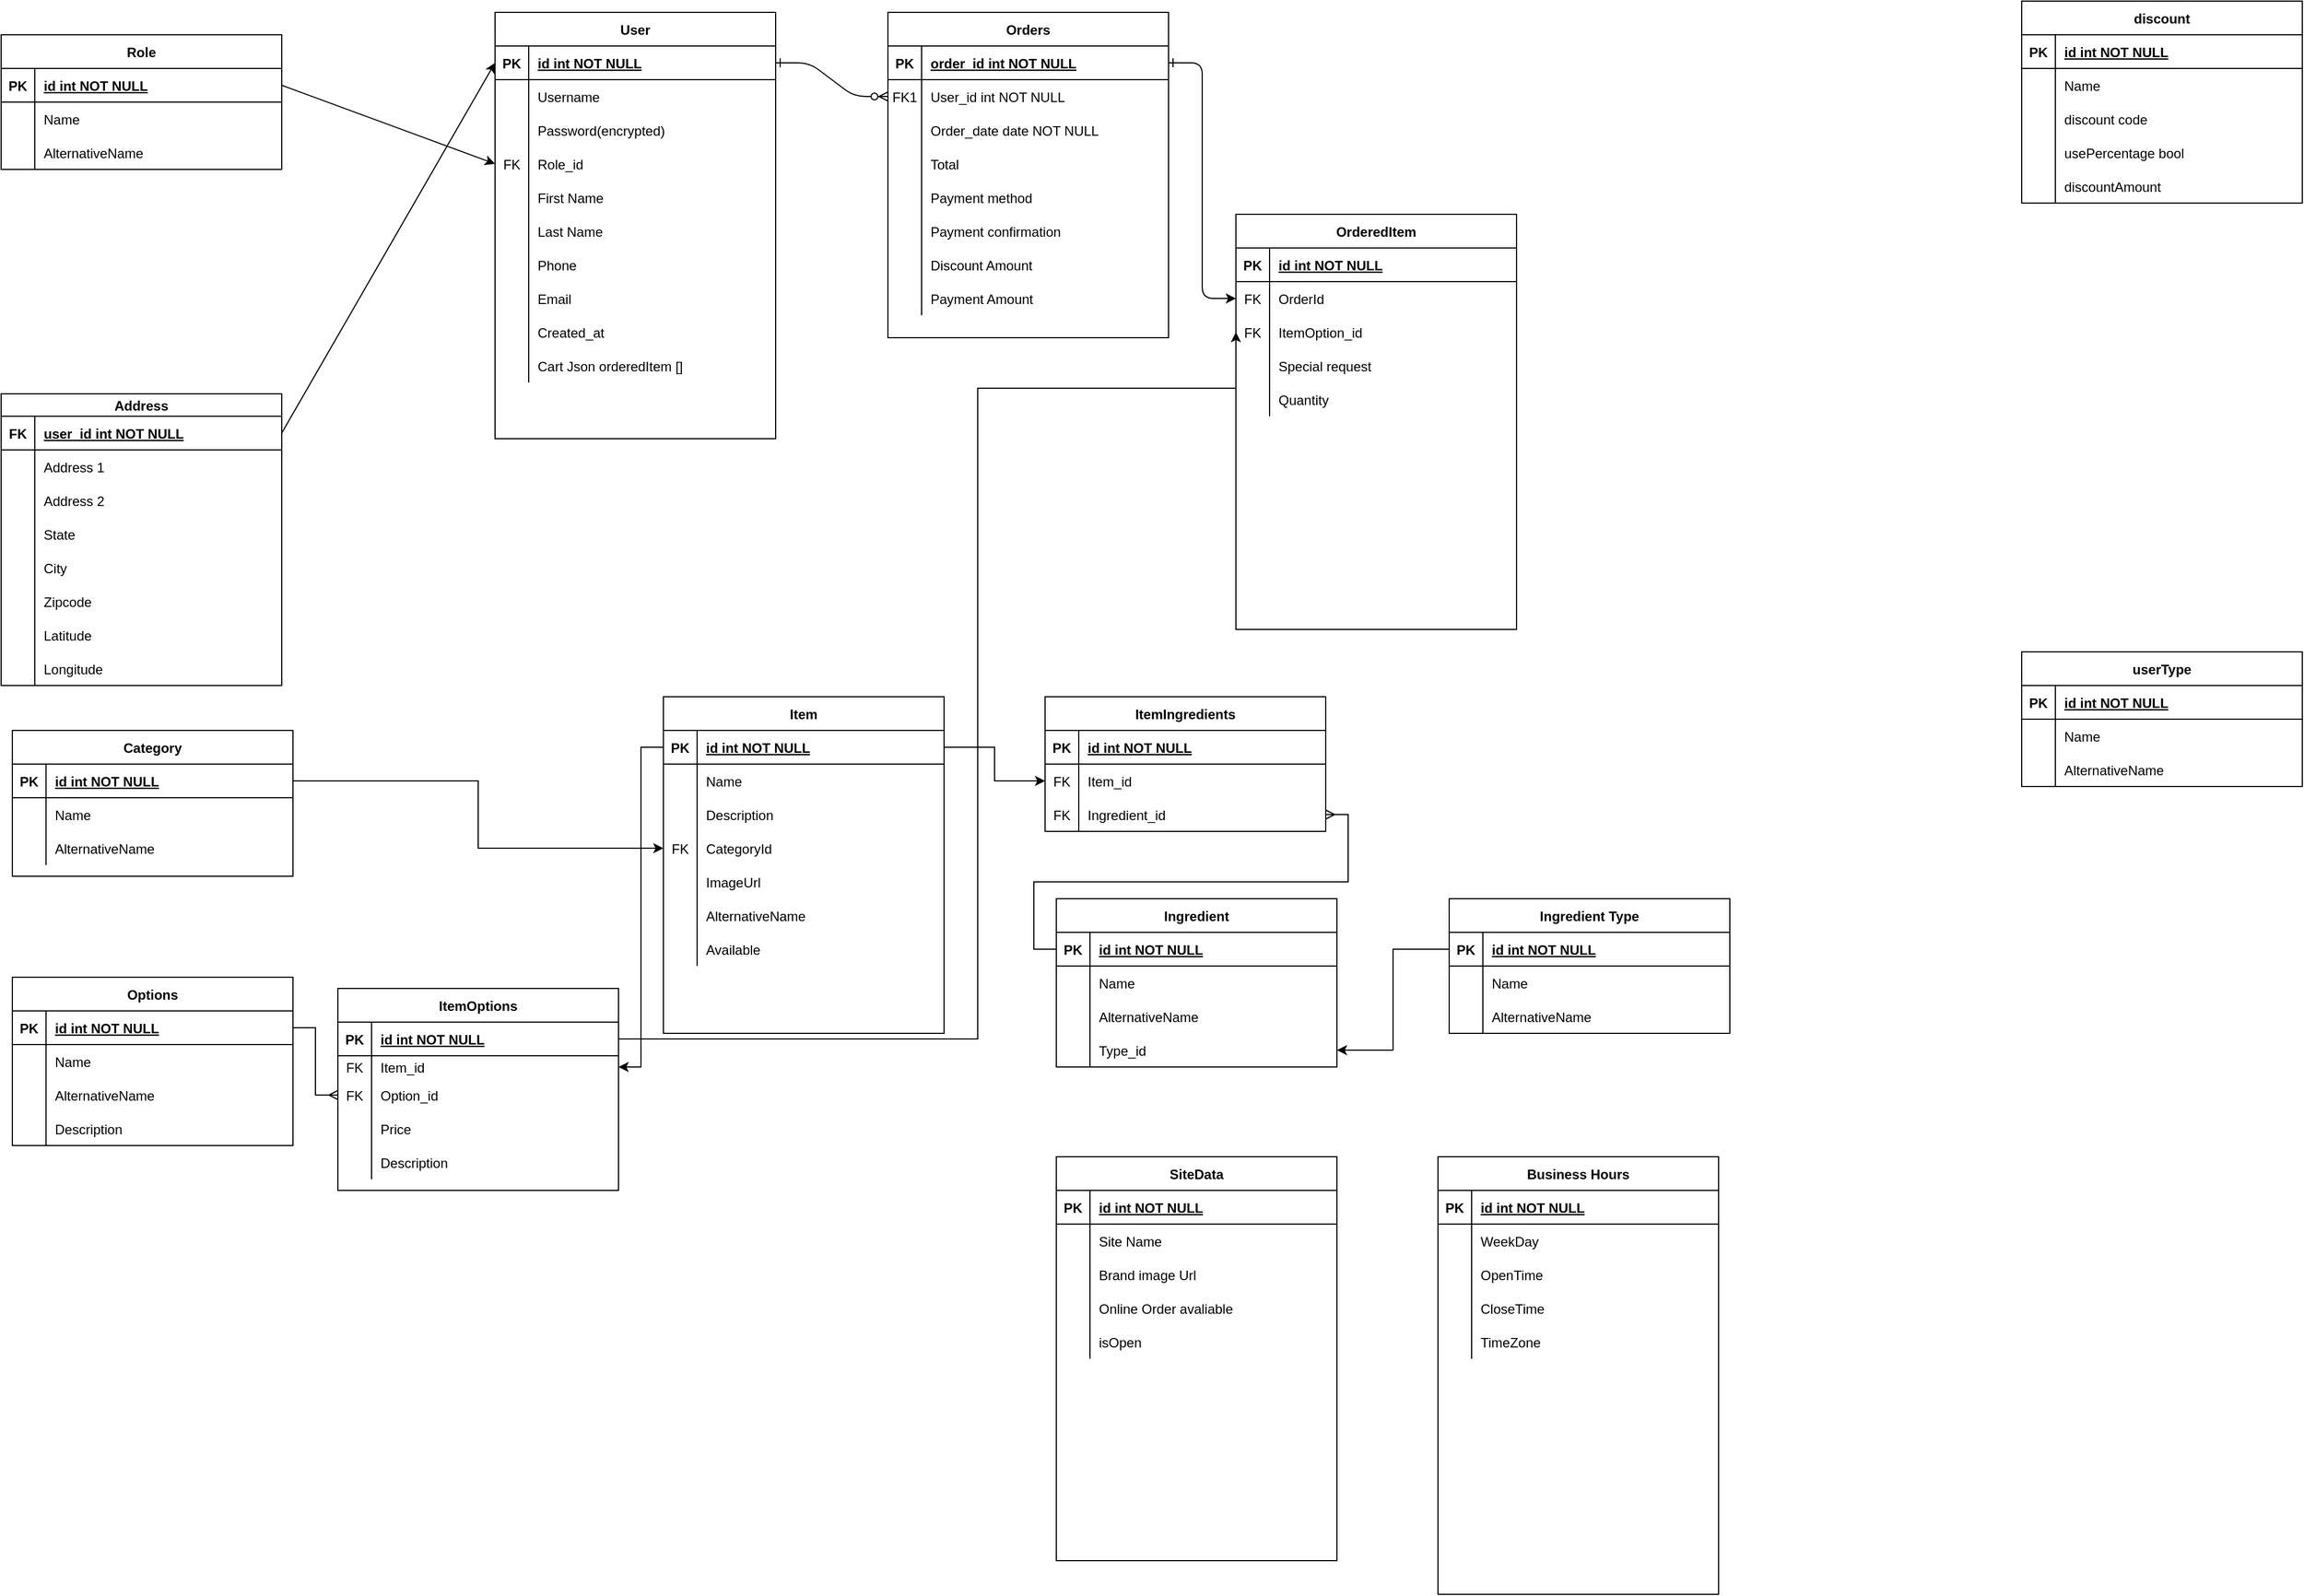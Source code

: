 <mxfile version="20.2.3" type="device"><diagram id="R2lEEEUBdFMjLlhIrx00" name="Page-1"><mxGraphModel dx="1422" dy="762" grid="1" gridSize="10" guides="1" tooltips="1" connect="1" arrows="1" fold="1" page="1" pageScale="1" pageWidth="2339" pageHeight="3300" math="0" shadow="0" extFonts="Permanent Marker^https://fonts.googleapis.com/css?family=Permanent+Marker"><root><mxCell id="0"/><mxCell id="1" parent="0"/><mxCell id="C-vyLk0tnHw3VtMMgP7b-1" value="" style="edgeStyle=entityRelationEdgeStyle;endArrow=ERzeroToMany;startArrow=ERone;endFill=1;startFill=0;" parent="1" source="C-vyLk0tnHw3VtMMgP7b-24" target="C-vyLk0tnHw3VtMMgP7b-6" edge="1"><mxGeometry width="100" height="100" relative="1" as="geometry"><mxPoint x="340" y="720" as="sourcePoint"/><mxPoint x="440" y="620" as="targetPoint"/></mxGeometry></mxCell><mxCell id="C-vyLk0tnHw3VtMMgP7b-12" value="" style="edgeStyle=entityRelationEdgeStyle;endArrow=classic;startArrow=ERone;endFill=1;startFill=0;entryX=0;entryY=0.5;entryDx=0;entryDy=0;" parent="1" source="C-vyLk0tnHw3VtMMgP7b-3" target="xQb1_LSelfwvH3wTJ4TO-240" edge="1"><mxGeometry width="100" height="100" relative="1" as="geometry"><mxPoint x="400" y="180" as="sourcePoint"/><mxPoint x="1180" y="460" as="targetPoint"/></mxGeometry></mxCell><mxCell id="C-vyLk0tnHw3VtMMgP7b-2" value="Orders" style="shape=table;startSize=30;container=1;collapsible=1;childLayout=tableLayout;fixedRows=1;rowLines=0;fontStyle=1;align=center;resizeLast=1;" parent="1" vertex="1"><mxGeometry x="870" y="40" width="250" height="290" as="geometry"/></mxCell><mxCell id="C-vyLk0tnHw3VtMMgP7b-3" value="" style="shape=partialRectangle;collapsible=0;dropTarget=0;pointerEvents=0;fillColor=none;points=[[0,0.5],[1,0.5]];portConstraint=eastwest;top=0;left=0;right=0;bottom=1;" parent="C-vyLk0tnHw3VtMMgP7b-2" vertex="1"><mxGeometry y="30" width="250" height="30" as="geometry"/></mxCell><mxCell id="C-vyLk0tnHw3VtMMgP7b-4" value="PK" style="shape=partialRectangle;overflow=hidden;connectable=0;fillColor=none;top=0;left=0;bottom=0;right=0;fontStyle=1;" parent="C-vyLk0tnHw3VtMMgP7b-3" vertex="1"><mxGeometry width="30" height="30" as="geometry"><mxRectangle width="30" height="30" as="alternateBounds"/></mxGeometry></mxCell><mxCell id="C-vyLk0tnHw3VtMMgP7b-5" value="order_id int NOT NULL " style="shape=partialRectangle;overflow=hidden;connectable=0;fillColor=none;top=0;left=0;bottom=0;right=0;align=left;spacingLeft=6;fontStyle=5;" parent="C-vyLk0tnHw3VtMMgP7b-3" vertex="1"><mxGeometry x="30" width="220" height="30" as="geometry"><mxRectangle width="220" height="30" as="alternateBounds"/></mxGeometry></mxCell><mxCell id="C-vyLk0tnHw3VtMMgP7b-6" value="" style="shape=partialRectangle;collapsible=0;dropTarget=0;pointerEvents=0;fillColor=none;points=[[0,0.5],[1,0.5]];portConstraint=eastwest;top=0;left=0;right=0;bottom=0;" parent="C-vyLk0tnHw3VtMMgP7b-2" vertex="1"><mxGeometry y="60" width="250" height="30" as="geometry"/></mxCell><mxCell id="C-vyLk0tnHw3VtMMgP7b-7" value="FK1" style="shape=partialRectangle;overflow=hidden;connectable=0;fillColor=none;top=0;left=0;bottom=0;right=0;" parent="C-vyLk0tnHw3VtMMgP7b-6" vertex="1"><mxGeometry width="30" height="30" as="geometry"><mxRectangle width="30" height="30" as="alternateBounds"/></mxGeometry></mxCell><mxCell id="C-vyLk0tnHw3VtMMgP7b-8" value="User_id int NOT NULL" style="shape=partialRectangle;overflow=hidden;connectable=0;fillColor=none;top=0;left=0;bottom=0;right=0;align=left;spacingLeft=6;" parent="C-vyLk0tnHw3VtMMgP7b-6" vertex="1"><mxGeometry x="30" width="220" height="30" as="geometry"><mxRectangle width="220" height="30" as="alternateBounds"/></mxGeometry></mxCell><mxCell id="C-vyLk0tnHw3VtMMgP7b-9" value="" style="shape=partialRectangle;collapsible=0;dropTarget=0;pointerEvents=0;fillColor=none;points=[[0,0.5],[1,0.5]];portConstraint=eastwest;top=0;left=0;right=0;bottom=0;" parent="C-vyLk0tnHw3VtMMgP7b-2" vertex="1"><mxGeometry y="90" width="250" height="30" as="geometry"/></mxCell><mxCell id="C-vyLk0tnHw3VtMMgP7b-10" value="" style="shape=partialRectangle;overflow=hidden;connectable=0;fillColor=none;top=0;left=0;bottom=0;right=0;" parent="C-vyLk0tnHw3VtMMgP7b-9" vertex="1"><mxGeometry width="30" height="30" as="geometry"><mxRectangle width="30" height="30" as="alternateBounds"/></mxGeometry></mxCell><mxCell id="C-vyLk0tnHw3VtMMgP7b-11" value="Order_date date NOT NULL" style="shape=partialRectangle;overflow=hidden;connectable=0;fillColor=none;top=0;left=0;bottom=0;right=0;align=left;spacingLeft=6;" parent="C-vyLk0tnHw3VtMMgP7b-9" vertex="1"><mxGeometry x="30" width="220" height="30" as="geometry"><mxRectangle width="220" height="30" as="alternateBounds"/></mxGeometry></mxCell><mxCell id="xQb1_LSelfwvH3wTJ4TO-80" value="" style="shape=partialRectangle;collapsible=0;dropTarget=0;pointerEvents=0;fillColor=none;points=[[0,0.5],[1,0.5]];portConstraint=eastwest;top=0;left=0;right=0;bottom=0;" parent="C-vyLk0tnHw3VtMMgP7b-2" vertex="1"><mxGeometry y="120" width="250" height="30" as="geometry"/></mxCell><mxCell id="xQb1_LSelfwvH3wTJ4TO-81" value="" style="shape=partialRectangle;overflow=hidden;connectable=0;fillColor=none;top=0;left=0;bottom=0;right=0;" parent="xQb1_LSelfwvH3wTJ4TO-80" vertex="1"><mxGeometry width="30" height="30" as="geometry"><mxRectangle width="30" height="30" as="alternateBounds"/></mxGeometry></mxCell><mxCell id="xQb1_LSelfwvH3wTJ4TO-82" value="Total" style="shape=partialRectangle;overflow=hidden;connectable=0;fillColor=none;top=0;left=0;bottom=0;right=0;align=left;spacingLeft=6;" parent="xQb1_LSelfwvH3wTJ4TO-80" vertex="1"><mxGeometry x="30" width="220" height="30" as="geometry"><mxRectangle width="220" height="30" as="alternateBounds"/></mxGeometry></mxCell><mxCell id="xQb1_LSelfwvH3wTJ4TO-83" value="" style="shape=partialRectangle;collapsible=0;dropTarget=0;pointerEvents=0;fillColor=none;points=[[0,0.5],[1,0.5]];portConstraint=eastwest;top=0;left=0;right=0;bottom=0;" parent="C-vyLk0tnHw3VtMMgP7b-2" vertex="1"><mxGeometry y="150" width="250" height="30" as="geometry"/></mxCell><mxCell id="xQb1_LSelfwvH3wTJ4TO-84" value="" style="shape=partialRectangle;overflow=hidden;connectable=0;fillColor=none;top=0;left=0;bottom=0;right=0;" parent="xQb1_LSelfwvH3wTJ4TO-83" vertex="1"><mxGeometry width="30" height="30" as="geometry"><mxRectangle width="30" height="30" as="alternateBounds"/></mxGeometry></mxCell><mxCell id="xQb1_LSelfwvH3wTJ4TO-85" value="Payment method" style="shape=partialRectangle;overflow=hidden;connectable=0;fillColor=none;top=0;left=0;bottom=0;right=0;align=left;spacingLeft=6;" parent="xQb1_LSelfwvH3wTJ4TO-83" vertex="1"><mxGeometry x="30" width="220" height="30" as="geometry"><mxRectangle width="220" height="30" as="alternateBounds"/></mxGeometry></mxCell><mxCell id="xQb1_LSelfwvH3wTJ4TO-86" value="" style="shape=partialRectangle;collapsible=0;dropTarget=0;pointerEvents=0;fillColor=none;points=[[0,0.5],[1,0.5]];portConstraint=eastwest;top=0;left=0;right=0;bottom=0;" parent="C-vyLk0tnHw3VtMMgP7b-2" vertex="1"><mxGeometry y="180" width="250" height="30" as="geometry"/></mxCell><mxCell id="xQb1_LSelfwvH3wTJ4TO-87" value="" style="shape=partialRectangle;overflow=hidden;connectable=0;fillColor=none;top=0;left=0;bottom=0;right=0;" parent="xQb1_LSelfwvH3wTJ4TO-86" vertex="1"><mxGeometry width="30" height="30" as="geometry"><mxRectangle width="30" height="30" as="alternateBounds"/></mxGeometry></mxCell><mxCell id="xQb1_LSelfwvH3wTJ4TO-88" value="Payment confirmation" style="shape=partialRectangle;overflow=hidden;connectable=0;fillColor=none;top=0;left=0;bottom=0;right=0;align=left;spacingLeft=6;" parent="xQb1_LSelfwvH3wTJ4TO-86" vertex="1"><mxGeometry x="30" width="220" height="30" as="geometry"><mxRectangle width="220" height="30" as="alternateBounds"/></mxGeometry></mxCell><mxCell id="xQb1_LSelfwvH3wTJ4TO-208" value="" style="shape=partialRectangle;collapsible=0;dropTarget=0;pointerEvents=0;fillColor=none;points=[[0,0.5],[1,0.5]];portConstraint=eastwest;top=0;left=0;right=0;bottom=0;" parent="C-vyLk0tnHw3VtMMgP7b-2" vertex="1"><mxGeometry y="210" width="250" height="30" as="geometry"/></mxCell><mxCell id="xQb1_LSelfwvH3wTJ4TO-209" value="" style="shape=partialRectangle;overflow=hidden;connectable=0;fillColor=none;top=0;left=0;bottom=0;right=0;" parent="xQb1_LSelfwvH3wTJ4TO-208" vertex="1"><mxGeometry width="30" height="30" as="geometry"><mxRectangle width="30" height="30" as="alternateBounds"/></mxGeometry></mxCell><mxCell id="xQb1_LSelfwvH3wTJ4TO-210" value="Discount Amount" style="shape=partialRectangle;overflow=hidden;connectable=0;fillColor=none;top=0;left=0;bottom=0;right=0;align=left;spacingLeft=6;" parent="xQb1_LSelfwvH3wTJ4TO-208" vertex="1"><mxGeometry x="30" width="220" height="30" as="geometry"><mxRectangle width="220" height="30" as="alternateBounds"/></mxGeometry></mxCell><mxCell id="xQb1_LSelfwvH3wTJ4TO-233" value="" style="shape=partialRectangle;collapsible=0;dropTarget=0;pointerEvents=0;fillColor=none;points=[[0,0.5],[1,0.5]];portConstraint=eastwest;top=0;left=0;right=0;bottom=0;" parent="C-vyLk0tnHw3VtMMgP7b-2" vertex="1"><mxGeometry y="240" width="250" height="30" as="geometry"/></mxCell><mxCell id="xQb1_LSelfwvH3wTJ4TO-234" value="" style="shape=partialRectangle;overflow=hidden;connectable=0;fillColor=none;top=0;left=0;bottom=0;right=0;" parent="xQb1_LSelfwvH3wTJ4TO-233" vertex="1"><mxGeometry width="30" height="30" as="geometry"><mxRectangle width="30" height="30" as="alternateBounds"/></mxGeometry></mxCell><mxCell id="xQb1_LSelfwvH3wTJ4TO-235" value="Payment Amount" style="shape=partialRectangle;overflow=hidden;connectable=0;fillColor=none;top=0;left=0;bottom=0;right=0;align=left;spacingLeft=6;" parent="xQb1_LSelfwvH3wTJ4TO-233" vertex="1"><mxGeometry x="30" width="220" height="30" as="geometry"><mxRectangle width="220" height="30" as="alternateBounds"/></mxGeometry></mxCell><mxCell id="C-vyLk0tnHw3VtMMgP7b-23" value="User" style="shape=table;startSize=30;container=1;collapsible=1;childLayout=tableLayout;fixedRows=1;rowLines=0;fontStyle=1;align=center;resizeLast=1;" parent="1" vertex="1"><mxGeometry x="520" y="40" width="250" height="380" as="geometry"/></mxCell><mxCell id="C-vyLk0tnHw3VtMMgP7b-24" value="" style="shape=partialRectangle;collapsible=0;dropTarget=0;pointerEvents=0;fillColor=none;points=[[0,0.5],[1,0.5]];portConstraint=eastwest;top=0;left=0;right=0;bottom=1;" parent="C-vyLk0tnHw3VtMMgP7b-23" vertex="1"><mxGeometry y="30" width="250" height="30" as="geometry"/></mxCell><mxCell id="C-vyLk0tnHw3VtMMgP7b-25" value="PK" style="shape=partialRectangle;overflow=hidden;connectable=0;fillColor=none;top=0;left=0;bottom=0;right=0;fontStyle=1;" parent="C-vyLk0tnHw3VtMMgP7b-24" vertex="1"><mxGeometry width="30" height="30" as="geometry"><mxRectangle width="30" height="30" as="alternateBounds"/></mxGeometry></mxCell><mxCell id="C-vyLk0tnHw3VtMMgP7b-26" value="id int NOT NULL " style="shape=partialRectangle;overflow=hidden;connectable=0;fillColor=none;top=0;left=0;bottom=0;right=0;align=left;spacingLeft=6;fontStyle=5;" parent="C-vyLk0tnHw3VtMMgP7b-24" vertex="1"><mxGeometry x="30" width="220" height="30" as="geometry"><mxRectangle width="220" height="30" as="alternateBounds"/></mxGeometry></mxCell><mxCell id="C-vyLk0tnHw3VtMMgP7b-27" value="" style="shape=partialRectangle;collapsible=0;dropTarget=0;pointerEvents=0;fillColor=none;points=[[0,0.5],[1,0.5]];portConstraint=eastwest;top=0;left=0;right=0;bottom=0;" parent="C-vyLk0tnHw3VtMMgP7b-23" vertex="1"><mxGeometry y="60" width="250" height="30" as="geometry"/></mxCell><mxCell id="C-vyLk0tnHw3VtMMgP7b-28" value="" style="shape=partialRectangle;overflow=hidden;connectable=0;fillColor=none;top=0;left=0;bottom=0;right=0;" parent="C-vyLk0tnHw3VtMMgP7b-27" vertex="1"><mxGeometry width="30" height="30" as="geometry"><mxRectangle width="30" height="30" as="alternateBounds"/></mxGeometry></mxCell><mxCell id="C-vyLk0tnHw3VtMMgP7b-29" value="Username" style="shape=partialRectangle;overflow=hidden;connectable=0;fillColor=none;top=0;left=0;bottom=0;right=0;align=left;spacingLeft=6;" parent="C-vyLk0tnHw3VtMMgP7b-27" vertex="1"><mxGeometry x="30" width="220" height="30" as="geometry"><mxRectangle width="220" height="30" as="alternateBounds"/></mxGeometry></mxCell><mxCell id="xQb1_LSelfwvH3wTJ4TO-42" value="" style="shape=partialRectangle;collapsible=0;dropTarget=0;pointerEvents=0;fillColor=none;points=[[0,0.5],[1,0.5]];portConstraint=eastwest;top=0;left=0;right=0;bottom=0;" parent="C-vyLk0tnHw3VtMMgP7b-23" vertex="1"><mxGeometry y="90" width="250" height="30" as="geometry"/></mxCell><mxCell id="xQb1_LSelfwvH3wTJ4TO-43" value="" style="shape=partialRectangle;overflow=hidden;connectable=0;fillColor=none;top=0;left=0;bottom=0;right=0;" parent="xQb1_LSelfwvH3wTJ4TO-42" vertex="1"><mxGeometry width="30" height="30" as="geometry"><mxRectangle width="30" height="30" as="alternateBounds"/></mxGeometry></mxCell><mxCell id="xQb1_LSelfwvH3wTJ4TO-44" value="Password(encrypted)" style="shape=partialRectangle;overflow=hidden;connectable=0;fillColor=none;top=0;left=0;bottom=0;right=0;align=left;spacingLeft=6;" parent="xQb1_LSelfwvH3wTJ4TO-42" vertex="1"><mxGeometry x="30" width="220" height="30" as="geometry"><mxRectangle width="220" height="30" as="alternateBounds"/></mxGeometry></mxCell><mxCell id="xQb1_LSelfwvH3wTJ4TO-45" value="" style="shape=partialRectangle;collapsible=0;dropTarget=0;pointerEvents=0;fillColor=none;points=[[0,0.5],[1,0.5]];portConstraint=eastwest;top=0;left=0;right=0;bottom=0;" parent="C-vyLk0tnHw3VtMMgP7b-23" vertex="1"><mxGeometry y="120" width="250" height="30" as="geometry"/></mxCell><mxCell id="xQb1_LSelfwvH3wTJ4TO-46" value="FK" style="shape=partialRectangle;overflow=hidden;connectable=0;fillColor=none;top=0;left=0;bottom=0;right=0;" parent="xQb1_LSelfwvH3wTJ4TO-45" vertex="1"><mxGeometry width="30" height="30" as="geometry"><mxRectangle width="30" height="30" as="alternateBounds"/></mxGeometry></mxCell><mxCell id="xQb1_LSelfwvH3wTJ4TO-47" value="Role_id" style="shape=partialRectangle;overflow=hidden;connectable=0;fillColor=none;top=0;left=0;bottom=0;right=0;align=left;spacingLeft=6;" parent="xQb1_LSelfwvH3wTJ4TO-45" vertex="1"><mxGeometry x="30" width="220" height="30" as="geometry"><mxRectangle width="220" height="30" as="alternateBounds"/></mxGeometry></mxCell><mxCell id="xQb1_LSelfwvH3wTJ4TO-49" value="" style="shape=partialRectangle;collapsible=0;dropTarget=0;pointerEvents=0;fillColor=none;points=[[0,0.5],[1,0.5]];portConstraint=eastwest;top=0;left=0;right=0;bottom=0;" parent="C-vyLk0tnHw3VtMMgP7b-23" vertex="1"><mxGeometry y="150" width="250" height="30" as="geometry"/></mxCell><mxCell id="xQb1_LSelfwvH3wTJ4TO-50" value="" style="shape=partialRectangle;overflow=hidden;connectable=0;fillColor=none;top=0;left=0;bottom=0;right=0;" parent="xQb1_LSelfwvH3wTJ4TO-49" vertex="1"><mxGeometry width="30" height="30" as="geometry"><mxRectangle width="30" height="30" as="alternateBounds"/></mxGeometry></mxCell><mxCell id="xQb1_LSelfwvH3wTJ4TO-51" value="First Name" style="shape=partialRectangle;overflow=hidden;connectable=0;fillColor=none;top=0;left=0;bottom=0;right=0;align=left;spacingLeft=6;" parent="xQb1_LSelfwvH3wTJ4TO-49" vertex="1"><mxGeometry x="30" width="220" height="30" as="geometry"><mxRectangle width="220" height="30" as="alternateBounds"/></mxGeometry></mxCell><mxCell id="xQb1_LSelfwvH3wTJ4TO-52" value="" style="shape=partialRectangle;collapsible=0;dropTarget=0;pointerEvents=0;fillColor=none;points=[[0,0.5],[1,0.5]];portConstraint=eastwest;top=0;left=0;right=0;bottom=0;" parent="C-vyLk0tnHw3VtMMgP7b-23" vertex="1"><mxGeometry y="180" width="250" height="30" as="geometry"/></mxCell><mxCell id="xQb1_LSelfwvH3wTJ4TO-53" value="" style="shape=partialRectangle;overflow=hidden;connectable=0;fillColor=none;top=0;left=0;bottom=0;right=0;" parent="xQb1_LSelfwvH3wTJ4TO-52" vertex="1"><mxGeometry width="30" height="30" as="geometry"><mxRectangle width="30" height="30" as="alternateBounds"/></mxGeometry></mxCell><mxCell id="xQb1_LSelfwvH3wTJ4TO-54" value="Last Name" style="shape=partialRectangle;overflow=hidden;connectable=0;fillColor=none;top=0;left=0;bottom=0;right=0;align=left;spacingLeft=6;" parent="xQb1_LSelfwvH3wTJ4TO-52" vertex="1"><mxGeometry x="30" width="220" height="30" as="geometry"><mxRectangle width="220" height="30" as="alternateBounds"/></mxGeometry></mxCell><mxCell id="xQb1_LSelfwvH3wTJ4TO-55" value="" style="shape=partialRectangle;collapsible=0;dropTarget=0;pointerEvents=0;fillColor=none;points=[[0,0.5],[1,0.5]];portConstraint=eastwest;top=0;left=0;right=0;bottom=0;" parent="C-vyLk0tnHw3VtMMgP7b-23" vertex="1"><mxGeometry y="210" width="250" height="30" as="geometry"/></mxCell><mxCell id="xQb1_LSelfwvH3wTJ4TO-56" value="" style="shape=partialRectangle;overflow=hidden;connectable=0;fillColor=none;top=0;left=0;bottom=0;right=0;" parent="xQb1_LSelfwvH3wTJ4TO-55" vertex="1"><mxGeometry width="30" height="30" as="geometry"><mxRectangle width="30" height="30" as="alternateBounds"/></mxGeometry></mxCell><mxCell id="xQb1_LSelfwvH3wTJ4TO-57" value="Phone" style="shape=partialRectangle;overflow=hidden;connectable=0;fillColor=none;top=0;left=0;bottom=0;right=0;align=left;spacingLeft=6;" parent="xQb1_LSelfwvH3wTJ4TO-55" vertex="1"><mxGeometry x="30" width="220" height="30" as="geometry"><mxRectangle width="220" height="30" as="alternateBounds"/></mxGeometry></mxCell><mxCell id="xQb1_LSelfwvH3wTJ4TO-58" value="" style="shape=partialRectangle;collapsible=0;dropTarget=0;pointerEvents=0;fillColor=none;points=[[0,0.5],[1,0.5]];portConstraint=eastwest;top=0;left=0;right=0;bottom=0;" parent="C-vyLk0tnHw3VtMMgP7b-23" vertex="1"><mxGeometry y="240" width="250" height="30" as="geometry"/></mxCell><mxCell id="xQb1_LSelfwvH3wTJ4TO-59" value="" style="shape=partialRectangle;overflow=hidden;connectable=0;fillColor=none;top=0;left=0;bottom=0;right=0;" parent="xQb1_LSelfwvH3wTJ4TO-58" vertex="1"><mxGeometry width="30" height="30" as="geometry"><mxRectangle width="30" height="30" as="alternateBounds"/></mxGeometry></mxCell><mxCell id="xQb1_LSelfwvH3wTJ4TO-60" value="Email" style="shape=partialRectangle;overflow=hidden;connectable=0;fillColor=none;top=0;left=0;bottom=0;right=0;align=left;spacingLeft=6;" parent="xQb1_LSelfwvH3wTJ4TO-58" vertex="1"><mxGeometry x="30" width="220" height="30" as="geometry"><mxRectangle width="220" height="30" as="alternateBounds"/></mxGeometry></mxCell><mxCell id="xQb1_LSelfwvH3wTJ4TO-61" value="" style="shape=partialRectangle;collapsible=0;dropTarget=0;pointerEvents=0;fillColor=none;points=[[0,0.5],[1,0.5]];portConstraint=eastwest;top=0;left=0;right=0;bottom=0;" parent="C-vyLk0tnHw3VtMMgP7b-23" vertex="1"><mxGeometry y="270" width="250" height="30" as="geometry"/></mxCell><mxCell id="xQb1_LSelfwvH3wTJ4TO-62" value="" style="shape=partialRectangle;overflow=hidden;connectable=0;fillColor=none;top=0;left=0;bottom=0;right=0;" parent="xQb1_LSelfwvH3wTJ4TO-61" vertex="1"><mxGeometry width="30" height="30" as="geometry"><mxRectangle width="30" height="30" as="alternateBounds"/></mxGeometry></mxCell><mxCell id="xQb1_LSelfwvH3wTJ4TO-63" value="Created_at" style="shape=partialRectangle;overflow=hidden;connectable=0;fillColor=none;top=0;left=0;bottom=0;right=0;align=left;spacingLeft=6;" parent="xQb1_LSelfwvH3wTJ4TO-61" vertex="1"><mxGeometry x="30" width="220" height="30" as="geometry"><mxRectangle width="220" height="30" as="alternateBounds"/></mxGeometry></mxCell><mxCell id="pn5TNsYeJnC76lQbzTGT-1" value="" style="shape=partialRectangle;collapsible=0;dropTarget=0;pointerEvents=0;fillColor=none;points=[[0,0.5],[1,0.5]];portConstraint=eastwest;top=0;left=0;right=0;bottom=0;" vertex="1" parent="C-vyLk0tnHw3VtMMgP7b-23"><mxGeometry y="300" width="250" height="30" as="geometry"/></mxCell><mxCell id="pn5TNsYeJnC76lQbzTGT-2" value="" style="shape=partialRectangle;overflow=hidden;connectable=0;fillColor=none;top=0;left=0;bottom=0;right=0;" vertex="1" parent="pn5TNsYeJnC76lQbzTGT-1"><mxGeometry width="30" height="30" as="geometry"><mxRectangle width="30" height="30" as="alternateBounds"/></mxGeometry></mxCell><mxCell id="pn5TNsYeJnC76lQbzTGT-3" value="Cart Json orderedItem []" style="shape=partialRectangle;overflow=hidden;connectable=0;fillColor=none;top=0;left=0;bottom=0;right=0;align=left;spacingLeft=6;" vertex="1" parent="pn5TNsYeJnC76lQbzTGT-1"><mxGeometry x="30" width="220" height="30" as="geometry"><mxRectangle width="220" height="30" as="alternateBounds"/></mxGeometry></mxCell><mxCell id="xQb1_LSelfwvH3wTJ4TO-1" value="Category" style="shape=table;startSize=30;container=1;collapsible=1;childLayout=tableLayout;fixedRows=1;rowLines=0;fontStyle=1;align=center;resizeLast=1;" parent="1" vertex="1"><mxGeometry x="90" y="680" width="250" height="130" as="geometry"/></mxCell><mxCell id="xQb1_LSelfwvH3wTJ4TO-2" value="" style="shape=partialRectangle;collapsible=0;dropTarget=0;pointerEvents=0;fillColor=none;points=[[0,0.5],[1,0.5]];portConstraint=eastwest;top=0;left=0;right=0;bottom=1;" parent="xQb1_LSelfwvH3wTJ4TO-1" vertex="1"><mxGeometry y="30" width="250" height="30" as="geometry"/></mxCell><mxCell id="xQb1_LSelfwvH3wTJ4TO-3" value="PK" style="shape=partialRectangle;overflow=hidden;connectable=0;fillColor=none;top=0;left=0;bottom=0;right=0;fontStyle=1;" parent="xQb1_LSelfwvH3wTJ4TO-2" vertex="1"><mxGeometry width="30" height="30" as="geometry"><mxRectangle width="30" height="30" as="alternateBounds"/></mxGeometry></mxCell><mxCell id="xQb1_LSelfwvH3wTJ4TO-4" value="id int NOT NULL " style="shape=partialRectangle;overflow=hidden;connectable=0;fillColor=none;top=0;left=0;bottom=0;right=0;align=left;spacingLeft=6;fontStyle=5;" parent="xQb1_LSelfwvH3wTJ4TO-2" vertex="1"><mxGeometry x="30" width="220" height="30" as="geometry"><mxRectangle width="220" height="30" as="alternateBounds"/></mxGeometry></mxCell><mxCell id="xQb1_LSelfwvH3wTJ4TO-5" value="" style="shape=partialRectangle;collapsible=0;dropTarget=0;pointerEvents=0;fillColor=none;points=[[0,0.5],[1,0.5]];portConstraint=eastwest;top=0;left=0;right=0;bottom=0;" parent="xQb1_LSelfwvH3wTJ4TO-1" vertex="1"><mxGeometry y="60" width="250" height="30" as="geometry"/></mxCell><mxCell id="xQb1_LSelfwvH3wTJ4TO-6" value="" style="shape=partialRectangle;overflow=hidden;connectable=0;fillColor=none;top=0;left=0;bottom=0;right=0;" parent="xQb1_LSelfwvH3wTJ4TO-5" vertex="1"><mxGeometry width="30" height="30" as="geometry"><mxRectangle width="30" height="30" as="alternateBounds"/></mxGeometry></mxCell><mxCell id="xQb1_LSelfwvH3wTJ4TO-7" value="Name" style="shape=partialRectangle;overflow=hidden;connectable=0;fillColor=none;top=0;left=0;bottom=0;right=0;align=left;spacingLeft=6;" parent="xQb1_LSelfwvH3wTJ4TO-5" vertex="1"><mxGeometry x="30" width="220" height="30" as="geometry"><mxRectangle width="220" height="30" as="alternateBounds"/></mxGeometry></mxCell><mxCell id="xQb1_LSelfwvH3wTJ4TO-8" value="" style="shape=partialRectangle;collapsible=0;dropTarget=0;pointerEvents=0;fillColor=none;points=[[0,0.5],[1,0.5]];portConstraint=eastwest;top=0;left=0;right=0;bottom=0;" parent="xQb1_LSelfwvH3wTJ4TO-1" vertex="1"><mxGeometry y="90" width="250" height="30" as="geometry"/></mxCell><mxCell id="xQb1_LSelfwvH3wTJ4TO-9" value="" style="shape=partialRectangle;overflow=hidden;connectable=0;fillColor=none;top=0;left=0;bottom=0;right=0;" parent="xQb1_LSelfwvH3wTJ4TO-8" vertex="1"><mxGeometry width="30" height="30" as="geometry"><mxRectangle width="30" height="30" as="alternateBounds"/></mxGeometry></mxCell><mxCell id="xQb1_LSelfwvH3wTJ4TO-10" value="AlternativeName" style="shape=partialRectangle;overflow=hidden;connectable=0;fillColor=none;top=0;left=0;bottom=0;right=0;align=left;spacingLeft=6;" parent="xQb1_LSelfwvH3wTJ4TO-8" vertex="1"><mxGeometry x="30" width="220" height="30" as="geometry"><mxRectangle width="220" height="30" as="alternateBounds"/></mxGeometry></mxCell><mxCell id="xQb1_LSelfwvH3wTJ4TO-11" value="Item" style="shape=table;startSize=30;container=1;collapsible=1;childLayout=tableLayout;fixedRows=1;rowLines=0;fontStyle=1;align=center;resizeLast=1;" parent="1" vertex="1"><mxGeometry x="670" y="650" width="250" height="300" as="geometry"/></mxCell><mxCell id="xQb1_LSelfwvH3wTJ4TO-12" value="" style="shape=partialRectangle;collapsible=0;dropTarget=0;pointerEvents=0;fillColor=none;points=[[0,0.5],[1,0.5]];portConstraint=eastwest;top=0;left=0;right=0;bottom=1;" parent="xQb1_LSelfwvH3wTJ4TO-11" vertex="1"><mxGeometry y="30" width="250" height="30" as="geometry"/></mxCell><mxCell id="xQb1_LSelfwvH3wTJ4TO-13" value="PK" style="shape=partialRectangle;overflow=hidden;connectable=0;fillColor=none;top=0;left=0;bottom=0;right=0;fontStyle=1;" parent="xQb1_LSelfwvH3wTJ4TO-12" vertex="1"><mxGeometry width="30" height="30" as="geometry"><mxRectangle width="30" height="30" as="alternateBounds"/></mxGeometry></mxCell><mxCell id="xQb1_LSelfwvH3wTJ4TO-14" value="id int NOT NULL " style="shape=partialRectangle;overflow=hidden;connectable=0;fillColor=none;top=0;left=0;bottom=0;right=0;align=left;spacingLeft=6;fontStyle=5;" parent="xQb1_LSelfwvH3wTJ4TO-12" vertex="1"><mxGeometry x="30" width="220" height="30" as="geometry"><mxRectangle width="220" height="30" as="alternateBounds"/></mxGeometry></mxCell><mxCell id="xQb1_LSelfwvH3wTJ4TO-15" value="" style="shape=partialRectangle;collapsible=0;dropTarget=0;pointerEvents=0;fillColor=none;points=[[0,0.5],[1,0.5]];portConstraint=eastwest;top=0;left=0;right=0;bottom=0;" parent="xQb1_LSelfwvH3wTJ4TO-11" vertex="1"><mxGeometry y="60" width="250" height="30" as="geometry"/></mxCell><mxCell id="xQb1_LSelfwvH3wTJ4TO-16" value="" style="shape=partialRectangle;overflow=hidden;connectable=0;fillColor=none;top=0;left=0;bottom=0;right=0;" parent="xQb1_LSelfwvH3wTJ4TO-15" vertex="1"><mxGeometry width="30" height="30" as="geometry"><mxRectangle width="30" height="30" as="alternateBounds"/></mxGeometry></mxCell><mxCell id="xQb1_LSelfwvH3wTJ4TO-17" value="Name" style="shape=partialRectangle;overflow=hidden;connectable=0;fillColor=none;top=0;left=0;bottom=0;right=0;align=left;spacingLeft=6;" parent="xQb1_LSelfwvH3wTJ4TO-15" vertex="1"><mxGeometry x="30" width="220" height="30" as="geometry"><mxRectangle width="220" height="30" as="alternateBounds"/></mxGeometry></mxCell><mxCell id="xQb1_LSelfwvH3wTJ4TO-18" value="" style="shape=partialRectangle;collapsible=0;dropTarget=0;pointerEvents=0;fillColor=none;points=[[0,0.5],[1,0.5]];portConstraint=eastwest;top=0;left=0;right=0;bottom=0;" parent="xQb1_LSelfwvH3wTJ4TO-11" vertex="1"><mxGeometry y="90" width="250" height="30" as="geometry"/></mxCell><mxCell id="xQb1_LSelfwvH3wTJ4TO-19" value="" style="shape=partialRectangle;overflow=hidden;connectable=0;fillColor=none;top=0;left=0;bottom=0;right=0;" parent="xQb1_LSelfwvH3wTJ4TO-18" vertex="1"><mxGeometry width="30" height="30" as="geometry"><mxRectangle width="30" height="30" as="alternateBounds"/></mxGeometry></mxCell><mxCell id="xQb1_LSelfwvH3wTJ4TO-20" value="Description" style="shape=partialRectangle;overflow=hidden;connectable=0;fillColor=none;top=0;left=0;bottom=0;right=0;align=left;spacingLeft=6;" parent="xQb1_LSelfwvH3wTJ4TO-18" vertex="1"><mxGeometry x="30" width="220" height="30" as="geometry"><mxRectangle width="220" height="30" as="alternateBounds"/></mxGeometry></mxCell><mxCell id="xQb1_LSelfwvH3wTJ4TO-89" value="" style="shape=partialRectangle;collapsible=0;dropTarget=0;pointerEvents=0;fillColor=none;points=[[0,0.5],[1,0.5]];portConstraint=eastwest;top=0;left=0;right=0;bottom=0;" parent="xQb1_LSelfwvH3wTJ4TO-11" vertex="1"><mxGeometry y="120" width="250" height="30" as="geometry"/></mxCell><mxCell id="xQb1_LSelfwvH3wTJ4TO-90" value="FK" style="shape=partialRectangle;overflow=hidden;connectable=0;fillColor=none;top=0;left=0;bottom=0;right=0;" parent="xQb1_LSelfwvH3wTJ4TO-89" vertex="1"><mxGeometry width="30" height="30" as="geometry"><mxRectangle width="30" height="30" as="alternateBounds"/></mxGeometry></mxCell><mxCell id="xQb1_LSelfwvH3wTJ4TO-91" value="CategoryId" style="shape=partialRectangle;overflow=hidden;connectable=0;fillColor=none;top=0;left=0;bottom=0;right=0;align=left;spacingLeft=6;" parent="xQb1_LSelfwvH3wTJ4TO-89" vertex="1"><mxGeometry x="30" width="220" height="30" as="geometry"><mxRectangle width="220" height="30" as="alternateBounds"/></mxGeometry></mxCell><mxCell id="xQb1_LSelfwvH3wTJ4TO-168" value="" style="shape=partialRectangle;collapsible=0;dropTarget=0;pointerEvents=0;fillColor=none;points=[[0,0.5],[1,0.5]];portConstraint=eastwest;top=0;left=0;right=0;bottom=0;" parent="xQb1_LSelfwvH3wTJ4TO-11" vertex="1"><mxGeometry y="150" width="250" height="30" as="geometry"/></mxCell><mxCell id="xQb1_LSelfwvH3wTJ4TO-169" value="" style="shape=partialRectangle;overflow=hidden;connectable=0;fillColor=none;top=0;left=0;bottom=0;right=0;" parent="xQb1_LSelfwvH3wTJ4TO-168" vertex="1"><mxGeometry width="30" height="30" as="geometry"><mxRectangle width="30" height="30" as="alternateBounds"/></mxGeometry></mxCell><mxCell id="xQb1_LSelfwvH3wTJ4TO-170" value="ImageUrl" style="shape=partialRectangle;overflow=hidden;connectable=0;fillColor=none;top=0;left=0;bottom=0;right=0;align=left;spacingLeft=6;" parent="xQb1_LSelfwvH3wTJ4TO-168" vertex="1"><mxGeometry x="30" width="220" height="30" as="geometry"><mxRectangle width="220" height="30" as="alternateBounds"/></mxGeometry></mxCell><mxCell id="xQb1_LSelfwvH3wTJ4TO-171" value="" style="shape=partialRectangle;collapsible=0;dropTarget=0;pointerEvents=0;fillColor=none;points=[[0,0.5],[1,0.5]];portConstraint=eastwest;top=0;left=0;right=0;bottom=0;" parent="xQb1_LSelfwvH3wTJ4TO-11" vertex="1"><mxGeometry y="180" width="250" height="30" as="geometry"/></mxCell><mxCell id="xQb1_LSelfwvH3wTJ4TO-172" value="" style="shape=partialRectangle;overflow=hidden;connectable=0;fillColor=none;top=0;left=0;bottom=0;right=0;" parent="xQb1_LSelfwvH3wTJ4TO-171" vertex="1"><mxGeometry width="30" height="30" as="geometry"><mxRectangle width="30" height="30" as="alternateBounds"/></mxGeometry></mxCell><mxCell id="xQb1_LSelfwvH3wTJ4TO-173" value="AlternativeName" style="shape=partialRectangle;overflow=hidden;connectable=0;fillColor=none;top=0;left=0;bottom=0;right=0;align=left;spacingLeft=6;" parent="xQb1_LSelfwvH3wTJ4TO-171" vertex="1"><mxGeometry x="30" width="220" height="30" as="geometry"><mxRectangle width="220" height="30" as="alternateBounds"/></mxGeometry></mxCell><mxCell id="xQb1_LSelfwvH3wTJ4TO-183" value="" style="shape=partialRectangle;collapsible=0;dropTarget=0;pointerEvents=0;fillColor=none;points=[[0,0.5],[1,0.5]];portConstraint=eastwest;top=0;left=0;right=0;bottom=0;" parent="xQb1_LSelfwvH3wTJ4TO-11" vertex="1"><mxGeometry y="210" width="250" height="30" as="geometry"/></mxCell><mxCell id="xQb1_LSelfwvH3wTJ4TO-184" value="" style="shape=partialRectangle;overflow=hidden;connectable=0;fillColor=none;top=0;left=0;bottom=0;right=0;" parent="xQb1_LSelfwvH3wTJ4TO-183" vertex="1"><mxGeometry width="30" height="30" as="geometry"><mxRectangle width="30" height="30" as="alternateBounds"/></mxGeometry></mxCell><mxCell id="xQb1_LSelfwvH3wTJ4TO-185" value="Available" style="shape=partialRectangle;overflow=hidden;connectable=0;fillColor=none;top=0;left=0;bottom=0;right=0;align=left;spacingLeft=6;" parent="xQb1_LSelfwvH3wTJ4TO-183" vertex="1"><mxGeometry x="30" width="220" height="30" as="geometry"><mxRectangle width="220" height="30" as="alternateBounds"/></mxGeometry></mxCell><mxCell id="xQb1_LSelfwvH3wTJ4TO-21" value="Address" style="shape=table;startSize=20;container=1;collapsible=1;childLayout=tableLayout;fixedRows=1;rowLines=0;fontStyle=1;align=center;resizeLast=1;" parent="1" vertex="1"><mxGeometry x="80" y="380" width="250" height="260" as="geometry"/></mxCell><mxCell id="xQb1_LSelfwvH3wTJ4TO-22" value="" style="shape=partialRectangle;collapsible=0;dropTarget=0;pointerEvents=0;fillColor=none;points=[[0,0.5],[1,0.5]];portConstraint=eastwest;top=0;left=0;right=0;bottom=1;" parent="xQb1_LSelfwvH3wTJ4TO-21" vertex="1"><mxGeometry y="20" width="250" height="30" as="geometry"/></mxCell><mxCell id="xQb1_LSelfwvH3wTJ4TO-23" value="FK" style="shape=partialRectangle;overflow=hidden;connectable=0;fillColor=none;top=0;left=0;bottom=0;right=0;fontStyle=1;" parent="xQb1_LSelfwvH3wTJ4TO-22" vertex="1"><mxGeometry width="30" height="30" as="geometry"><mxRectangle width="30" height="30" as="alternateBounds"/></mxGeometry></mxCell><mxCell id="xQb1_LSelfwvH3wTJ4TO-24" value="user_id int NOT NULL " style="shape=partialRectangle;overflow=hidden;connectable=0;fillColor=none;top=0;left=0;bottom=0;right=0;align=left;spacingLeft=6;fontStyle=5;" parent="xQb1_LSelfwvH3wTJ4TO-22" vertex="1"><mxGeometry x="30" width="220" height="30" as="geometry"><mxRectangle width="220" height="30" as="alternateBounds"/></mxGeometry></mxCell><mxCell id="xQb1_LSelfwvH3wTJ4TO-25" value="" style="shape=partialRectangle;collapsible=0;dropTarget=0;pointerEvents=0;fillColor=none;points=[[0,0.5],[1,0.5]];portConstraint=eastwest;top=0;left=0;right=0;bottom=0;" parent="xQb1_LSelfwvH3wTJ4TO-21" vertex="1"><mxGeometry y="50" width="250" height="30" as="geometry"/></mxCell><mxCell id="xQb1_LSelfwvH3wTJ4TO-26" value="" style="shape=partialRectangle;overflow=hidden;connectable=0;fillColor=none;top=0;left=0;bottom=0;right=0;" parent="xQb1_LSelfwvH3wTJ4TO-25" vertex="1"><mxGeometry width="30" height="30" as="geometry"><mxRectangle width="30" height="30" as="alternateBounds"/></mxGeometry></mxCell><mxCell id="xQb1_LSelfwvH3wTJ4TO-27" value="Address 1" style="shape=partialRectangle;overflow=hidden;connectable=0;fillColor=none;top=0;left=0;bottom=0;right=0;align=left;spacingLeft=6;" parent="xQb1_LSelfwvH3wTJ4TO-25" vertex="1"><mxGeometry x="30" width="220" height="30" as="geometry"><mxRectangle width="220" height="30" as="alternateBounds"/></mxGeometry></mxCell><mxCell id="xQb1_LSelfwvH3wTJ4TO-28" value="" style="shape=partialRectangle;collapsible=0;dropTarget=0;pointerEvents=0;fillColor=none;points=[[0,0.5],[1,0.5]];portConstraint=eastwest;top=0;left=0;right=0;bottom=0;" parent="xQb1_LSelfwvH3wTJ4TO-21" vertex="1"><mxGeometry y="80" width="250" height="30" as="geometry"/></mxCell><mxCell id="xQb1_LSelfwvH3wTJ4TO-29" value="" style="shape=partialRectangle;overflow=hidden;connectable=0;fillColor=none;top=0;left=0;bottom=0;right=0;" parent="xQb1_LSelfwvH3wTJ4TO-28" vertex="1"><mxGeometry width="30" height="30" as="geometry"><mxRectangle width="30" height="30" as="alternateBounds"/></mxGeometry></mxCell><mxCell id="xQb1_LSelfwvH3wTJ4TO-30" value="Address 2" style="shape=partialRectangle;overflow=hidden;connectable=0;fillColor=none;top=0;left=0;bottom=0;right=0;align=left;spacingLeft=6;" parent="xQb1_LSelfwvH3wTJ4TO-28" vertex="1"><mxGeometry x="30" width="220" height="30" as="geometry"><mxRectangle width="220" height="30" as="alternateBounds"/></mxGeometry></mxCell><mxCell id="xQb1_LSelfwvH3wTJ4TO-65" value="" style="shape=partialRectangle;collapsible=0;dropTarget=0;pointerEvents=0;fillColor=none;points=[[0,0.5],[1,0.5]];portConstraint=eastwest;top=0;left=0;right=0;bottom=0;" parent="xQb1_LSelfwvH3wTJ4TO-21" vertex="1"><mxGeometry y="110" width="250" height="30" as="geometry"/></mxCell><mxCell id="xQb1_LSelfwvH3wTJ4TO-66" value="" style="shape=partialRectangle;overflow=hidden;connectable=0;fillColor=none;top=0;left=0;bottom=0;right=0;" parent="xQb1_LSelfwvH3wTJ4TO-65" vertex="1"><mxGeometry width="30" height="30" as="geometry"><mxRectangle width="30" height="30" as="alternateBounds"/></mxGeometry></mxCell><mxCell id="xQb1_LSelfwvH3wTJ4TO-67" value="State" style="shape=partialRectangle;overflow=hidden;connectable=0;fillColor=none;top=0;left=0;bottom=0;right=0;align=left;spacingLeft=6;" parent="xQb1_LSelfwvH3wTJ4TO-65" vertex="1"><mxGeometry x="30" width="220" height="30" as="geometry"><mxRectangle width="220" height="30" as="alternateBounds"/></mxGeometry></mxCell><mxCell id="xQb1_LSelfwvH3wTJ4TO-68" value="" style="shape=partialRectangle;collapsible=0;dropTarget=0;pointerEvents=0;fillColor=none;points=[[0,0.5],[1,0.5]];portConstraint=eastwest;top=0;left=0;right=0;bottom=0;" parent="xQb1_LSelfwvH3wTJ4TO-21" vertex="1"><mxGeometry y="140" width="250" height="30" as="geometry"/></mxCell><mxCell id="xQb1_LSelfwvH3wTJ4TO-69" value="" style="shape=partialRectangle;overflow=hidden;connectable=0;fillColor=none;top=0;left=0;bottom=0;right=0;" parent="xQb1_LSelfwvH3wTJ4TO-68" vertex="1"><mxGeometry width="30" height="30" as="geometry"><mxRectangle width="30" height="30" as="alternateBounds"/></mxGeometry></mxCell><mxCell id="xQb1_LSelfwvH3wTJ4TO-70" value="City" style="shape=partialRectangle;overflow=hidden;connectable=0;fillColor=none;top=0;left=0;bottom=0;right=0;align=left;spacingLeft=6;" parent="xQb1_LSelfwvH3wTJ4TO-68" vertex="1"><mxGeometry x="30" width="220" height="30" as="geometry"><mxRectangle width="220" height="30" as="alternateBounds"/></mxGeometry></mxCell><mxCell id="xQb1_LSelfwvH3wTJ4TO-71" value="" style="shape=partialRectangle;collapsible=0;dropTarget=0;pointerEvents=0;fillColor=none;points=[[0,0.5],[1,0.5]];portConstraint=eastwest;top=0;left=0;right=0;bottom=0;" parent="xQb1_LSelfwvH3wTJ4TO-21" vertex="1"><mxGeometry y="170" width="250" height="30" as="geometry"/></mxCell><mxCell id="xQb1_LSelfwvH3wTJ4TO-72" value="" style="shape=partialRectangle;overflow=hidden;connectable=0;fillColor=none;top=0;left=0;bottom=0;right=0;" parent="xQb1_LSelfwvH3wTJ4TO-71" vertex="1"><mxGeometry width="30" height="30" as="geometry"><mxRectangle width="30" height="30" as="alternateBounds"/></mxGeometry></mxCell><mxCell id="xQb1_LSelfwvH3wTJ4TO-73" value="Zipcode" style="shape=partialRectangle;overflow=hidden;connectable=0;fillColor=none;top=0;left=0;bottom=0;right=0;align=left;spacingLeft=6;" parent="xQb1_LSelfwvH3wTJ4TO-71" vertex="1"><mxGeometry x="30" width="220" height="30" as="geometry"><mxRectangle width="220" height="30" as="alternateBounds"/></mxGeometry></mxCell><mxCell id="xQb1_LSelfwvH3wTJ4TO-74" value="" style="shape=partialRectangle;collapsible=0;dropTarget=0;pointerEvents=0;fillColor=none;points=[[0,0.5],[1,0.5]];portConstraint=eastwest;top=0;left=0;right=0;bottom=0;" parent="xQb1_LSelfwvH3wTJ4TO-21" vertex="1"><mxGeometry y="200" width="250" height="30" as="geometry"/></mxCell><mxCell id="xQb1_LSelfwvH3wTJ4TO-75" value="" style="shape=partialRectangle;overflow=hidden;connectable=0;fillColor=none;top=0;left=0;bottom=0;right=0;" parent="xQb1_LSelfwvH3wTJ4TO-74" vertex="1"><mxGeometry width="30" height="30" as="geometry"><mxRectangle width="30" height="30" as="alternateBounds"/></mxGeometry></mxCell><mxCell id="xQb1_LSelfwvH3wTJ4TO-76" value="Latitude" style="shape=partialRectangle;overflow=hidden;connectable=0;fillColor=none;top=0;left=0;bottom=0;right=0;align=left;spacingLeft=6;" parent="xQb1_LSelfwvH3wTJ4TO-74" vertex="1"><mxGeometry x="30" width="220" height="30" as="geometry"><mxRectangle width="220" height="30" as="alternateBounds"/></mxGeometry></mxCell><mxCell id="xQb1_LSelfwvH3wTJ4TO-77" value="" style="shape=partialRectangle;collapsible=0;dropTarget=0;pointerEvents=0;fillColor=none;points=[[0,0.5],[1,0.5]];portConstraint=eastwest;top=0;left=0;right=0;bottom=0;" parent="xQb1_LSelfwvH3wTJ4TO-21" vertex="1"><mxGeometry y="230" width="250" height="30" as="geometry"/></mxCell><mxCell id="xQb1_LSelfwvH3wTJ4TO-78" value="" style="shape=partialRectangle;overflow=hidden;connectable=0;fillColor=none;top=0;left=0;bottom=0;right=0;" parent="xQb1_LSelfwvH3wTJ4TO-77" vertex="1"><mxGeometry width="30" height="30" as="geometry"><mxRectangle width="30" height="30" as="alternateBounds"/></mxGeometry></mxCell><mxCell id="xQb1_LSelfwvH3wTJ4TO-79" value="Longitude" style="shape=partialRectangle;overflow=hidden;connectable=0;fillColor=none;top=0;left=0;bottom=0;right=0;align=left;spacingLeft=6;" parent="xQb1_LSelfwvH3wTJ4TO-77" vertex="1"><mxGeometry x="30" width="220" height="30" as="geometry"><mxRectangle width="220" height="30" as="alternateBounds"/></mxGeometry></mxCell><mxCell id="xQb1_LSelfwvH3wTJ4TO-31" value="Role" style="shape=table;startSize=30;container=1;collapsible=1;childLayout=tableLayout;fixedRows=1;rowLines=0;fontStyle=1;align=center;resizeLast=1;" parent="1" vertex="1"><mxGeometry x="80" y="60" width="250" height="120" as="geometry"/></mxCell><mxCell id="xQb1_LSelfwvH3wTJ4TO-32" value="" style="shape=partialRectangle;collapsible=0;dropTarget=0;pointerEvents=0;fillColor=none;points=[[0,0.5],[1,0.5]];portConstraint=eastwest;top=0;left=0;right=0;bottom=1;" parent="xQb1_LSelfwvH3wTJ4TO-31" vertex="1"><mxGeometry y="30" width="250" height="30" as="geometry"/></mxCell><mxCell id="xQb1_LSelfwvH3wTJ4TO-33" value="PK" style="shape=partialRectangle;overflow=hidden;connectable=0;fillColor=none;top=0;left=0;bottom=0;right=0;fontStyle=1;" parent="xQb1_LSelfwvH3wTJ4TO-32" vertex="1"><mxGeometry width="30" height="30" as="geometry"><mxRectangle width="30" height="30" as="alternateBounds"/></mxGeometry></mxCell><mxCell id="xQb1_LSelfwvH3wTJ4TO-34" value="id int NOT NULL " style="shape=partialRectangle;overflow=hidden;connectable=0;fillColor=none;top=0;left=0;bottom=0;right=0;align=left;spacingLeft=6;fontStyle=5;" parent="xQb1_LSelfwvH3wTJ4TO-32" vertex="1"><mxGeometry x="30" width="220" height="30" as="geometry"><mxRectangle width="220" height="30" as="alternateBounds"/></mxGeometry></mxCell><mxCell id="xQb1_LSelfwvH3wTJ4TO-35" value="" style="shape=partialRectangle;collapsible=0;dropTarget=0;pointerEvents=0;fillColor=none;points=[[0,0.5],[1,0.5]];portConstraint=eastwest;top=0;left=0;right=0;bottom=0;" parent="xQb1_LSelfwvH3wTJ4TO-31" vertex="1"><mxGeometry y="60" width="250" height="30" as="geometry"/></mxCell><mxCell id="xQb1_LSelfwvH3wTJ4TO-36" value="" style="shape=partialRectangle;overflow=hidden;connectable=0;fillColor=none;top=0;left=0;bottom=0;right=0;" parent="xQb1_LSelfwvH3wTJ4TO-35" vertex="1"><mxGeometry width="30" height="30" as="geometry"><mxRectangle width="30" height="30" as="alternateBounds"/></mxGeometry></mxCell><mxCell id="xQb1_LSelfwvH3wTJ4TO-37" value="Name" style="shape=partialRectangle;overflow=hidden;connectable=0;fillColor=none;top=0;left=0;bottom=0;right=0;align=left;spacingLeft=6;" parent="xQb1_LSelfwvH3wTJ4TO-35" vertex="1"><mxGeometry x="30" width="220" height="30" as="geometry"><mxRectangle width="220" height="30" as="alternateBounds"/></mxGeometry></mxCell><mxCell id="xQb1_LSelfwvH3wTJ4TO-38" value="" style="shape=partialRectangle;collapsible=0;dropTarget=0;pointerEvents=0;fillColor=none;points=[[0,0.5],[1,0.5]];portConstraint=eastwest;top=0;left=0;right=0;bottom=0;" parent="xQb1_LSelfwvH3wTJ4TO-31" vertex="1"><mxGeometry y="90" width="250" height="30" as="geometry"/></mxCell><mxCell id="xQb1_LSelfwvH3wTJ4TO-39" value="" style="shape=partialRectangle;overflow=hidden;connectable=0;fillColor=none;top=0;left=0;bottom=0;right=0;" parent="xQb1_LSelfwvH3wTJ4TO-38" vertex="1"><mxGeometry width="30" height="30" as="geometry"><mxRectangle width="30" height="30" as="alternateBounds"/></mxGeometry></mxCell><mxCell id="xQb1_LSelfwvH3wTJ4TO-40" value="AlternativeName" style="shape=partialRectangle;overflow=hidden;connectable=0;fillColor=none;top=0;left=0;bottom=0;right=0;align=left;spacingLeft=6;" parent="xQb1_LSelfwvH3wTJ4TO-38" vertex="1"><mxGeometry x="30" width="220" height="30" as="geometry"><mxRectangle width="220" height="30" as="alternateBounds"/></mxGeometry></mxCell><mxCell id="xQb1_LSelfwvH3wTJ4TO-48" value="" style="endArrow=classic;html=1;rounded=0;exitX=1;exitY=0.5;exitDx=0;exitDy=0;entryX=0;entryY=0.5;entryDx=0;entryDy=0;" parent="1" source="xQb1_LSelfwvH3wTJ4TO-32" target="xQb1_LSelfwvH3wTJ4TO-45" edge="1"><mxGeometry width="50" height="50" relative="1" as="geometry"><mxPoint x="400" y="400" as="sourcePoint"/><mxPoint x="450" y="350" as="targetPoint"/></mxGeometry></mxCell><mxCell id="xQb1_LSelfwvH3wTJ4TO-64" value="" style="endArrow=classic;html=1;rounded=0;exitX=1;exitY=0.5;exitDx=0;exitDy=0;entryX=0;entryY=0.5;entryDx=0;entryDy=0;" parent="1" source="xQb1_LSelfwvH3wTJ4TO-22" target="C-vyLk0tnHw3VtMMgP7b-24" edge="1"><mxGeometry width="50" height="50" relative="1" as="geometry"><mxPoint x="400" y="400" as="sourcePoint"/><mxPoint x="450" y="350" as="targetPoint"/></mxGeometry></mxCell><mxCell id="xQb1_LSelfwvH3wTJ4TO-92" style="edgeStyle=orthogonalEdgeStyle;rounded=0;orthogonalLoop=1;jettySize=auto;html=1;entryX=0;entryY=0.5;entryDx=0;entryDy=0;endArrow=classic;endFill=1;" parent="1" source="xQb1_LSelfwvH3wTJ4TO-2" target="xQb1_LSelfwvH3wTJ4TO-89" edge="1"><mxGeometry relative="1" as="geometry"/></mxCell><mxCell id="xQb1_LSelfwvH3wTJ4TO-93" value="Options" style="shape=table;startSize=30;container=1;collapsible=1;childLayout=tableLayout;fixedRows=1;rowLines=0;fontStyle=1;align=center;resizeLast=1;" parent="1" vertex="1"><mxGeometry x="90" y="900" width="250" height="150" as="geometry"/></mxCell><mxCell id="xQb1_LSelfwvH3wTJ4TO-94" value="" style="shape=partialRectangle;collapsible=0;dropTarget=0;pointerEvents=0;fillColor=none;points=[[0,0.5],[1,0.5]];portConstraint=eastwest;top=0;left=0;right=0;bottom=1;" parent="xQb1_LSelfwvH3wTJ4TO-93" vertex="1"><mxGeometry y="30" width="250" height="30" as="geometry"/></mxCell><mxCell id="xQb1_LSelfwvH3wTJ4TO-95" value="PK" style="shape=partialRectangle;overflow=hidden;connectable=0;fillColor=none;top=0;left=0;bottom=0;right=0;fontStyle=1;" parent="xQb1_LSelfwvH3wTJ4TO-94" vertex="1"><mxGeometry width="30" height="30" as="geometry"><mxRectangle width="30" height="30" as="alternateBounds"/></mxGeometry></mxCell><mxCell id="xQb1_LSelfwvH3wTJ4TO-96" value="id int NOT NULL " style="shape=partialRectangle;overflow=hidden;connectable=0;fillColor=none;top=0;left=0;bottom=0;right=0;align=left;spacingLeft=6;fontStyle=5;" parent="xQb1_LSelfwvH3wTJ4TO-94" vertex="1"><mxGeometry x="30" width="220" height="30" as="geometry"><mxRectangle width="220" height="30" as="alternateBounds"/></mxGeometry></mxCell><mxCell id="xQb1_LSelfwvH3wTJ4TO-97" value="" style="shape=partialRectangle;collapsible=0;dropTarget=0;pointerEvents=0;fillColor=none;points=[[0,0.5],[1,0.5]];portConstraint=eastwest;top=0;left=0;right=0;bottom=0;" parent="xQb1_LSelfwvH3wTJ4TO-93" vertex="1"><mxGeometry y="60" width="250" height="30" as="geometry"/></mxCell><mxCell id="xQb1_LSelfwvH3wTJ4TO-98" value="" style="shape=partialRectangle;overflow=hidden;connectable=0;fillColor=none;top=0;left=0;bottom=0;right=0;" parent="xQb1_LSelfwvH3wTJ4TO-97" vertex="1"><mxGeometry width="30" height="30" as="geometry"><mxRectangle width="30" height="30" as="alternateBounds"/></mxGeometry></mxCell><mxCell id="xQb1_LSelfwvH3wTJ4TO-99" value="Name" style="shape=partialRectangle;overflow=hidden;connectable=0;fillColor=none;top=0;left=0;bottom=0;right=0;align=left;spacingLeft=6;" parent="xQb1_LSelfwvH3wTJ4TO-97" vertex="1"><mxGeometry x="30" width="220" height="30" as="geometry"><mxRectangle width="220" height="30" as="alternateBounds"/></mxGeometry></mxCell><mxCell id="xQb1_LSelfwvH3wTJ4TO-100" value="" style="shape=partialRectangle;collapsible=0;dropTarget=0;pointerEvents=0;fillColor=none;points=[[0,0.5],[1,0.5]];portConstraint=eastwest;top=0;left=0;right=0;bottom=0;" parent="xQb1_LSelfwvH3wTJ4TO-93" vertex="1"><mxGeometry y="90" width="250" height="30" as="geometry"/></mxCell><mxCell id="xQb1_LSelfwvH3wTJ4TO-101" value="" style="shape=partialRectangle;overflow=hidden;connectable=0;fillColor=none;top=0;left=0;bottom=0;right=0;" parent="xQb1_LSelfwvH3wTJ4TO-100" vertex="1"><mxGeometry width="30" height="30" as="geometry"><mxRectangle width="30" height="30" as="alternateBounds"/></mxGeometry></mxCell><mxCell id="xQb1_LSelfwvH3wTJ4TO-102" value="AlternativeName" style="shape=partialRectangle;overflow=hidden;connectable=0;fillColor=none;top=0;left=0;bottom=0;right=0;align=left;spacingLeft=6;" parent="xQb1_LSelfwvH3wTJ4TO-100" vertex="1"><mxGeometry x="30" width="220" height="30" as="geometry"><mxRectangle width="220" height="30" as="alternateBounds"/></mxGeometry></mxCell><mxCell id="xQb1_LSelfwvH3wTJ4TO-177" value="" style="shape=partialRectangle;collapsible=0;dropTarget=0;pointerEvents=0;fillColor=none;points=[[0,0.5],[1,0.5]];portConstraint=eastwest;top=0;left=0;right=0;bottom=0;" parent="xQb1_LSelfwvH3wTJ4TO-93" vertex="1"><mxGeometry y="120" width="250" height="30" as="geometry"/></mxCell><mxCell id="xQb1_LSelfwvH3wTJ4TO-178" value="" style="shape=partialRectangle;overflow=hidden;connectable=0;fillColor=none;top=0;left=0;bottom=0;right=0;" parent="xQb1_LSelfwvH3wTJ4TO-177" vertex="1"><mxGeometry width="30" height="30" as="geometry"><mxRectangle width="30" height="30" as="alternateBounds"/></mxGeometry></mxCell><mxCell id="xQb1_LSelfwvH3wTJ4TO-179" value="Description" style="shape=partialRectangle;overflow=hidden;connectable=0;fillColor=none;top=0;left=0;bottom=0;right=0;align=left;spacingLeft=6;" parent="xQb1_LSelfwvH3wTJ4TO-177" vertex="1"><mxGeometry x="30" width="220" height="30" as="geometry"><mxRectangle width="220" height="30" as="alternateBounds"/></mxGeometry></mxCell><mxCell id="xQb1_LSelfwvH3wTJ4TO-113" value="userType" style="shape=table;startSize=30;container=1;collapsible=1;childLayout=tableLayout;fixedRows=1;rowLines=0;fontStyle=1;align=center;resizeLast=1;" parent="1" vertex="1"><mxGeometry x="1880" y="610" width="250" height="120" as="geometry"/></mxCell><mxCell id="xQb1_LSelfwvH3wTJ4TO-114" value="" style="shape=partialRectangle;collapsible=0;dropTarget=0;pointerEvents=0;fillColor=none;points=[[0,0.5],[1,0.5]];portConstraint=eastwest;top=0;left=0;right=0;bottom=1;" parent="xQb1_LSelfwvH3wTJ4TO-113" vertex="1"><mxGeometry y="30" width="250" height="30" as="geometry"/></mxCell><mxCell id="xQb1_LSelfwvH3wTJ4TO-115" value="PK" style="shape=partialRectangle;overflow=hidden;connectable=0;fillColor=none;top=0;left=0;bottom=0;right=0;fontStyle=1;" parent="xQb1_LSelfwvH3wTJ4TO-114" vertex="1"><mxGeometry width="30" height="30" as="geometry"><mxRectangle width="30" height="30" as="alternateBounds"/></mxGeometry></mxCell><mxCell id="xQb1_LSelfwvH3wTJ4TO-116" value="id int NOT NULL " style="shape=partialRectangle;overflow=hidden;connectable=0;fillColor=none;top=0;left=0;bottom=0;right=0;align=left;spacingLeft=6;fontStyle=5;" parent="xQb1_LSelfwvH3wTJ4TO-114" vertex="1"><mxGeometry x="30" width="220" height="30" as="geometry"><mxRectangle width="220" height="30" as="alternateBounds"/></mxGeometry></mxCell><mxCell id="xQb1_LSelfwvH3wTJ4TO-117" value="" style="shape=partialRectangle;collapsible=0;dropTarget=0;pointerEvents=0;fillColor=none;points=[[0,0.5],[1,0.5]];portConstraint=eastwest;top=0;left=0;right=0;bottom=0;" parent="xQb1_LSelfwvH3wTJ4TO-113" vertex="1"><mxGeometry y="60" width="250" height="30" as="geometry"/></mxCell><mxCell id="xQb1_LSelfwvH3wTJ4TO-118" value="" style="shape=partialRectangle;overflow=hidden;connectable=0;fillColor=none;top=0;left=0;bottom=0;right=0;" parent="xQb1_LSelfwvH3wTJ4TO-117" vertex="1"><mxGeometry width="30" height="30" as="geometry"><mxRectangle width="30" height="30" as="alternateBounds"/></mxGeometry></mxCell><mxCell id="xQb1_LSelfwvH3wTJ4TO-119" value="Name" style="shape=partialRectangle;overflow=hidden;connectable=0;fillColor=none;top=0;left=0;bottom=0;right=0;align=left;spacingLeft=6;" parent="xQb1_LSelfwvH3wTJ4TO-117" vertex="1"><mxGeometry x="30" width="220" height="30" as="geometry"><mxRectangle width="220" height="30" as="alternateBounds"/></mxGeometry></mxCell><mxCell id="xQb1_LSelfwvH3wTJ4TO-120" value="" style="shape=partialRectangle;collapsible=0;dropTarget=0;pointerEvents=0;fillColor=none;points=[[0,0.5],[1,0.5]];portConstraint=eastwest;top=0;left=0;right=0;bottom=0;" parent="xQb1_LSelfwvH3wTJ4TO-113" vertex="1"><mxGeometry y="90" width="250" height="30" as="geometry"/></mxCell><mxCell id="xQb1_LSelfwvH3wTJ4TO-121" value="" style="shape=partialRectangle;overflow=hidden;connectable=0;fillColor=none;top=0;left=0;bottom=0;right=0;" parent="xQb1_LSelfwvH3wTJ4TO-120" vertex="1"><mxGeometry width="30" height="30" as="geometry"><mxRectangle width="30" height="30" as="alternateBounds"/></mxGeometry></mxCell><mxCell id="xQb1_LSelfwvH3wTJ4TO-122" value="AlternativeName" style="shape=partialRectangle;overflow=hidden;connectable=0;fillColor=none;top=0;left=0;bottom=0;right=0;align=left;spacingLeft=6;" parent="xQb1_LSelfwvH3wTJ4TO-120" vertex="1"><mxGeometry x="30" width="220" height="30" as="geometry"><mxRectangle width="220" height="30" as="alternateBounds"/></mxGeometry></mxCell><mxCell id="xQb1_LSelfwvH3wTJ4TO-123" value="ItemOptions" style="shape=table;startSize=30;container=1;collapsible=1;childLayout=tableLayout;fixedRows=1;rowLines=0;fontStyle=1;align=center;resizeLast=1;" parent="1" vertex="1"><mxGeometry x="380" y="910" width="250" height="180" as="geometry"/></mxCell><mxCell id="xQb1_LSelfwvH3wTJ4TO-124" value="" style="shape=partialRectangle;collapsible=0;dropTarget=0;pointerEvents=0;fillColor=none;points=[[0,0.5],[1,0.5]];portConstraint=eastwest;top=0;left=0;right=0;bottom=1;" parent="xQb1_LSelfwvH3wTJ4TO-123" vertex="1"><mxGeometry y="30" width="250" height="30" as="geometry"/></mxCell><mxCell id="xQb1_LSelfwvH3wTJ4TO-125" value="PK" style="shape=partialRectangle;overflow=hidden;connectable=0;fillColor=none;top=0;left=0;bottom=0;right=0;fontStyle=1;" parent="xQb1_LSelfwvH3wTJ4TO-124" vertex="1"><mxGeometry width="30" height="30" as="geometry"><mxRectangle width="30" height="30" as="alternateBounds"/></mxGeometry></mxCell><mxCell id="xQb1_LSelfwvH3wTJ4TO-126" value="id int NOT NULL " style="shape=partialRectangle;overflow=hidden;connectable=0;fillColor=none;top=0;left=0;bottom=0;right=0;align=left;spacingLeft=6;fontStyle=5;" parent="xQb1_LSelfwvH3wTJ4TO-124" vertex="1"><mxGeometry x="30" width="220" height="30" as="geometry"><mxRectangle width="220" height="30" as="alternateBounds"/></mxGeometry></mxCell><mxCell id="xQb1_LSelfwvH3wTJ4TO-127" value="" style="shape=partialRectangle;collapsible=0;dropTarget=0;pointerEvents=0;fillColor=none;points=[[0,0.5],[1,0.5]];portConstraint=eastwest;top=0;left=0;right=0;bottom=0;" parent="xQb1_LSelfwvH3wTJ4TO-123" vertex="1"><mxGeometry y="60" width="250" height="20" as="geometry"/></mxCell><mxCell id="xQb1_LSelfwvH3wTJ4TO-128" value="FK" style="shape=partialRectangle;overflow=hidden;connectable=0;fillColor=none;top=0;left=0;bottom=0;right=0;" parent="xQb1_LSelfwvH3wTJ4TO-127" vertex="1"><mxGeometry width="30" height="20" as="geometry"><mxRectangle width="30" height="20" as="alternateBounds"/></mxGeometry></mxCell><mxCell id="xQb1_LSelfwvH3wTJ4TO-129" value="Item_id" style="shape=partialRectangle;overflow=hidden;connectable=0;fillColor=none;top=0;left=0;bottom=0;right=0;align=left;spacingLeft=6;" parent="xQb1_LSelfwvH3wTJ4TO-127" vertex="1"><mxGeometry x="30" width="220" height="20" as="geometry"><mxRectangle width="220" height="20" as="alternateBounds"/></mxGeometry></mxCell><mxCell id="xQb1_LSelfwvH3wTJ4TO-130" value="" style="shape=partialRectangle;collapsible=0;dropTarget=0;pointerEvents=0;fillColor=none;points=[[0,0.5],[1,0.5]];portConstraint=eastwest;top=0;left=0;right=0;bottom=0;" parent="xQb1_LSelfwvH3wTJ4TO-123" vertex="1"><mxGeometry y="80" width="250" height="30" as="geometry"/></mxCell><mxCell id="xQb1_LSelfwvH3wTJ4TO-131" value="FK" style="shape=partialRectangle;overflow=hidden;connectable=0;fillColor=none;top=0;left=0;bottom=0;right=0;" parent="xQb1_LSelfwvH3wTJ4TO-130" vertex="1"><mxGeometry width="30" height="30" as="geometry"><mxRectangle width="30" height="30" as="alternateBounds"/></mxGeometry></mxCell><mxCell id="xQb1_LSelfwvH3wTJ4TO-132" value="Option_id" style="shape=partialRectangle;overflow=hidden;connectable=0;fillColor=none;top=0;left=0;bottom=0;right=0;align=left;spacingLeft=6;" parent="xQb1_LSelfwvH3wTJ4TO-130" vertex="1"><mxGeometry x="30" width="220" height="30" as="geometry"><mxRectangle width="220" height="30" as="alternateBounds"/></mxGeometry></mxCell><mxCell id="xQb1_LSelfwvH3wTJ4TO-174" value="" style="shape=partialRectangle;collapsible=0;dropTarget=0;pointerEvents=0;fillColor=none;points=[[0,0.5],[1,0.5]];portConstraint=eastwest;top=0;left=0;right=0;bottom=0;" parent="xQb1_LSelfwvH3wTJ4TO-123" vertex="1"><mxGeometry y="110" width="250" height="30" as="geometry"/></mxCell><mxCell id="xQb1_LSelfwvH3wTJ4TO-175" value="" style="shape=partialRectangle;overflow=hidden;connectable=0;fillColor=none;top=0;left=0;bottom=0;right=0;" parent="xQb1_LSelfwvH3wTJ4TO-174" vertex="1"><mxGeometry width="30" height="30" as="geometry"><mxRectangle width="30" height="30" as="alternateBounds"/></mxGeometry></mxCell><mxCell id="xQb1_LSelfwvH3wTJ4TO-176" value="Price" style="shape=partialRectangle;overflow=hidden;connectable=0;fillColor=none;top=0;left=0;bottom=0;right=0;align=left;spacingLeft=6;" parent="xQb1_LSelfwvH3wTJ4TO-174" vertex="1"><mxGeometry x="30" width="220" height="30" as="geometry"><mxRectangle width="220" height="30" as="alternateBounds"/></mxGeometry></mxCell><mxCell id="xQb1_LSelfwvH3wTJ4TO-180" value="" style="shape=partialRectangle;collapsible=0;dropTarget=0;pointerEvents=0;fillColor=none;points=[[0,0.5],[1,0.5]];portConstraint=eastwest;top=0;left=0;right=0;bottom=0;" parent="xQb1_LSelfwvH3wTJ4TO-123" vertex="1"><mxGeometry y="140" width="250" height="30" as="geometry"/></mxCell><mxCell id="xQb1_LSelfwvH3wTJ4TO-181" value="" style="shape=partialRectangle;overflow=hidden;connectable=0;fillColor=none;top=0;left=0;bottom=0;right=0;" parent="xQb1_LSelfwvH3wTJ4TO-180" vertex="1"><mxGeometry width="30" height="30" as="geometry"><mxRectangle width="30" height="30" as="alternateBounds"/></mxGeometry></mxCell><mxCell id="xQb1_LSelfwvH3wTJ4TO-182" value="Description" style="shape=partialRectangle;overflow=hidden;connectable=0;fillColor=none;top=0;left=0;bottom=0;right=0;align=left;spacingLeft=6;" parent="xQb1_LSelfwvH3wTJ4TO-180" vertex="1"><mxGeometry x="30" width="220" height="30" as="geometry"><mxRectangle width="220" height="30" as="alternateBounds"/></mxGeometry></mxCell><mxCell id="xQb1_LSelfwvH3wTJ4TO-133" style="edgeStyle=orthogonalEdgeStyle;rounded=0;orthogonalLoop=1;jettySize=auto;html=1;entryX=0;entryY=0.5;entryDx=0;entryDy=0;endArrow=ERmany;endFill=0;" parent="1" source="xQb1_LSelfwvH3wTJ4TO-94" target="xQb1_LSelfwvH3wTJ4TO-130" edge="1"><mxGeometry relative="1" as="geometry"/></mxCell><mxCell id="xQb1_LSelfwvH3wTJ4TO-134" style="edgeStyle=orthogonalEdgeStyle;rounded=0;orthogonalLoop=1;jettySize=auto;html=1;entryX=1;entryY=0.5;entryDx=0;entryDy=0;endArrow=classic;endFill=1;" parent="1" source="xQb1_LSelfwvH3wTJ4TO-12" target="xQb1_LSelfwvH3wTJ4TO-127" edge="1"><mxGeometry relative="1" as="geometry"/></mxCell><mxCell id="xQb1_LSelfwvH3wTJ4TO-138" value="Ingredient" style="shape=table;startSize=30;container=1;collapsible=1;childLayout=tableLayout;fixedRows=1;rowLines=0;fontStyle=1;align=center;resizeLast=1;" parent="1" vertex="1"><mxGeometry x="1020" y="830" width="250" height="150" as="geometry"/></mxCell><mxCell id="xQb1_LSelfwvH3wTJ4TO-139" value="" style="shape=partialRectangle;collapsible=0;dropTarget=0;pointerEvents=0;fillColor=none;points=[[0,0.5],[1,0.5]];portConstraint=eastwest;top=0;left=0;right=0;bottom=1;" parent="xQb1_LSelfwvH3wTJ4TO-138" vertex="1"><mxGeometry y="30" width="250" height="30" as="geometry"/></mxCell><mxCell id="xQb1_LSelfwvH3wTJ4TO-140" value="PK" style="shape=partialRectangle;overflow=hidden;connectable=0;fillColor=none;top=0;left=0;bottom=0;right=0;fontStyle=1;" parent="xQb1_LSelfwvH3wTJ4TO-139" vertex="1"><mxGeometry width="30" height="30" as="geometry"><mxRectangle width="30" height="30" as="alternateBounds"/></mxGeometry></mxCell><mxCell id="xQb1_LSelfwvH3wTJ4TO-141" value="id int NOT NULL " style="shape=partialRectangle;overflow=hidden;connectable=0;fillColor=none;top=0;left=0;bottom=0;right=0;align=left;spacingLeft=6;fontStyle=5;" parent="xQb1_LSelfwvH3wTJ4TO-139" vertex="1"><mxGeometry x="30" width="220" height="30" as="geometry"><mxRectangle width="220" height="30" as="alternateBounds"/></mxGeometry></mxCell><mxCell id="xQb1_LSelfwvH3wTJ4TO-142" value="" style="shape=partialRectangle;collapsible=0;dropTarget=0;pointerEvents=0;fillColor=none;points=[[0,0.5],[1,0.5]];portConstraint=eastwest;top=0;left=0;right=0;bottom=0;" parent="xQb1_LSelfwvH3wTJ4TO-138" vertex="1"><mxGeometry y="60" width="250" height="30" as="geometry"/></mxCell><mxCell id="xQb1_LSelfwvH3wTJ4TO-143" value="" style="shape=partialRectangle;overflow=hidden;connectable=0;fillColor=none;top=0;left=0;bottom=0;right=0;" parent="xQb1_LSelfwvH3wTJ4TO-142" vertex="1"><mxGeometry width="30" height="30" as="geometry"><mxRectangle width="30" height="30" as="alternateBounds"/></mxGeometry></mxCell><mxCell id="xQb1_LSelfwvH3wTJ4TO-144" value="Name" style="shape=partialRectangle;overflow=hidden;connectable=0;fillColor=none;top=0;left=0;bottom=0;right=0;align=left;spacingLeft=6;" parent="xQb1_LSelfwvH3wTJ4TO-142" vertex="1"><mxGeometry x="30" width="220" height="30" as="geometry"><mxRectangle width="220" height="30" as="alternateBounds"/></mxGeometry></mxCell><mxCell id="xQb1_LSelfwvH3wTJ4TO-145" value="" style="shape=partialRectangle;collapsible=0;dropTarget=0;pointerEvents=0;fillColor=none;points=[[0,0.5],[1,0.5]];portConstraint=eastwest;top=0;left=0;right=0;bottom=0;" parent="xQb1_LSelfwvH3wTJ4TO-138" vertex="1"><mxGeometry y="90" width="250" height="30" as="geometry"/></mxCell><mxCell id="xQb1_LSelfwvH3wTJ4TO-146" value="" style="shape=partialRectangle;overflow=hidden;connectable=0;fillColor=none;top=0;left=0;bottom=0;right=0;" parent="xQb1_LSelfwvH3wTJ4TO-145" vertex="1"><mxGeometry width="30" height="30" as="geometry"><mxRectangle width="30" height="30" as="alternateBounds"/></mxGeometry></mxCell><mxCell id="xQb1_LSelfwvH3wTJ4TO-147" value="AlternativeName" style="shape=partialRectangle;overflow=hidden;connectable=0;fillColor=none;top=0;left=0;bottom=0;right=0;align=left;spacingLeft=6;" parent="xQb1_LSelfwvH3wTJ4TO-145" vertex="1"><mxGeometry x="30" width="220" height="30" as="geometry"><mxRectangle width="220" height="30" as="alternateBounds"/></mxGeometry></mxCell><mxCell id="pn5TNsYeJnC76lQbzTGT-39" value="" style="shape=partialRectangle;collapsible=0;dropTarget=0;pointerEvents=0;fillColor=none;points=[[0,0.5],[1,0.5]];portConstraint=eastwest;top=0;left=0;right=0;bottom=0;" vertex="1" parent="xQb1_LSelfwvH3wTJ4TO-138"><mxGeometry y="120" width="250" height="30" as="geometry"/></mxCell><mxCell id="pn5TNsYeJnC76lQbzTGT-40" value="" style="shape=partialRectangle;overflow=hidden;connectable=0;fillColor=none;top=0;left=0;bottom=0;right=0;" vertex="1" parent="pn5TNsYeJnC76lQbzTGT-39"><mxGeometry width="30" height="30" as="geometry"><mxRectangle width="30" height="30" as="alternateBounds"/></mxGeometry></mxCell><mxCell id="pn5TNsYeJnC76lQbzTGT-41" value="Type_id" style="shape=partialRectangle;overflow=hidden;connectable=0;fillColor=none;top=0;left=0;bottom=0;right=0;align=left;spacingLeft=6;" vertex="1" parent="pn5TNsYeJnC76lQbzTGT-39"><mxGeometry x="30" width="220" height="30" as="geometry"><mxRectangle width="220" height="30" as="alternateBounds"/></mxGeometry></mxCell><mxCell id="xQb1_LSelfwvH3wTJ4TO-148" value="ItemIngredients" style="shape=table;startSize=30;container=1;collapsible=1;childLayout=tableLayout;fixedRows=1;rowLines=0;fontStyle=1;align=center;resizeLast=1;" parent="1" vertex="1"><mxGeometry x="1010" y="650" width="250" height="120" as="geometry"/></mxCell><mxCell id="xQb1_LSelfwvH3wTJ4TO-149" value="" style="shape=partialRectangle;collapsible=0;dropTarget=0;pointerEvents=0;fillColor=none;points=[[0,0.5],[1,0.5]];portConstraint=eastwest;top=0;left=0;right=0;bottom=1;" parent="xQb1_LSelfwvH3wTJ4TO-148" vertex="1"><mxGeometry y="30" width="250" height="30" as="geometry"/></mxCell><mxCell id="xQb1_LSelfwvH3wTJ4TO-150" value="PK" style="shape=partialRectangle;overflow=hidden;connectable=0;fillColor=none;top=0;left=0;bottom=0;right=0;fontStyle=1;" parent="xQb1_LSelfwvH3wTJ4TO-149" vertex="1"><mxGeometry width="30" height="30" as="geometry"><mxRectangle width="30" height="30" as="alternateBounds"/></mxGeometry></mxCell><mxCell id="xQb1_LSelfwvH3wTJ4TO-151" value="id int NOT NULL " style="shape=partialRectangle;overflow=hidden;connectable=0;fillColor=none;top=0;left=0;bottom=0;right=0;align=left;spacingLeft=6;fontStyle=5;" parent="xQb1_LSelfwvH3wTJ4TO-149" vertex="1"><mxGeometry x="30" width="220" height="30" as="geometry"><mxRectangle width="220" height="30" as="alternateBounds"/></mxGeometry></mxCell><mxCell id="xQb1_LSelfwvH3wTJ4TO-152" value="" style="shape=partialRectangle;collapsible=0;dropTarget=0;pointerEvents=0;fillColor=none;points=[[0,0.5],[1,0.5]];portConstraint=eastwest;top=0;left=0;right=0;bottom=0;" parent="xQb1_LSelfwvH3wTJ4TO-148" vertex="1"><mxGeometry y="60" width="250" height="30" as="geometry"/></mxCell><mxCell id="xQb1_LSelfwvH3wTJ4TO-153" value="FK" style="shape=partialRectangle;overflow=hidden;connectable=0;fillColor=none;top=0;left=0;bottom=0;right=0;" parent="xQb1_LSelfwvH3wTJ4TO-152" vertex="1"><mxGeometry width="30" height="30" as="geometry"><mxRectangle width="30" height="30" as="alternateBounds"/></mxGeometry></mxCell><mxCell id="xQb1_LSelfwvH3wTJ4TO-154" value="Item_id" style="shape=partialRectangle;overflow=hidden;connectable=0;fillColor=none;top=0;left=0;bottom=0;right=0;align=left;spacingLeft=6;" parent="xQb1_LSelfwvH3wTJ4TO-152" vertex="1"><mxGeometry x="30" width="220" height="30" as="geometry"><mxRectangle width="220" height="30" as="alternateBounds"/></mxGeometry></mxCell><mxCell id="xQb1_LSelfwvH3wTJ4TO-155" value="" style="shape=partialRectangle;collapsible=0;dropTarget=0;pointerEvents=0;fillColor=none;points=[[0,0.5],[1,0.5]];portConstraint=eastwest;top=0;left=0;right=0;bottom=0;" parent="xQb1_LSelfwvH3wTJ4TO-148" vertex="1"><mxGeometry y="90" width="250" height="30" as="geometry"/></mxCell><mxCell id="xQb1_LSelfwvH3wTJ4TO-156" value="FK" style="shape=partialRectangle;overflow=hidden;connectable=0;fillColor=none;top=0;left=0;bottom=0;right=0;" parent="xQb1_LSelfwvH3wTJ4TO-155" vertex="1"><mxGeometry width="30" height="30" as="geometry"><mxRectangle width="30" height="30" as="alternateBounds"/></mxGeometry></mxCell><mxCell id="xQb1_LSelfwvH3wTJ4TO-157" value="Ingredient_id" style="shape=partialRectangle;overflow=hidden;connectable=0;fillColor=none;top=0;left=0;bottom=0;right=0;align=left;spacingLeft=6;" parent="xQb1_LSelfwvH3wTJ4TO-155" vertex="1"><mxGeometry x="30" width="220" height="30" as="geometry"><mxRectangle width="220" height="30" as="alternateBounds"/></mxGeometry></mxCell><mxCell id="xQb1_LSelfwvH3wTJ4TO-162" style="edgeStyle=orthogonalEdgeStyle;rounded=0;orthogonalLoop=1;jettySize=auto;html=1;exitX=0;exitY=0.5;exitDx=0;exitDy=0;entryX=1;entryY=0.5;entryDx=0;entryDy=0;endArrow=ERmany;endFill=0;" parent="1" source="xQb1_LSelfwvH3wTJ4TO-139" target="xQb1_LSelfwvH3wTJ4TO-155" edge="1"><mxGeometry relative="1" as="geometry"/></mxCell><mxCell id="xQb1_LSelfwvH3wTJ4TO-164" style="edgeStyle=orthogonalEdgeStyle;rounded=0;orthogonalLoop=1;jettySize=auto;html=1;entryX=0;entryY=0.5;entryDx=0;entryDy=0;endArrow=classic;endFill=1;" parent="1" source="xQb1_LSelfwvH3wTJ4TO-12" target="xQb1_LSelfwvH3wTJ4TO-152" edge="1"><mxGeometry relative="1" as="geometry"/></mxCell><mxCell id="xQb1_LSelfwvH3wTJ4TO-236" value="OrderedItem" style="shape=table;startSize=30;container=1;collapsible=1;childLayout=tableLayout;fixedRows=1;rowLines=0;fontStyle=1;align=center;resizeLast=1;" parent="1" vertex="1"><mxGeometry x="1180" y="220" width="250" height="370" as="geometry"/></mxCell><mxCell id="xQb1_LSelfwvH3wTJ4TO-237" value="" style="shape=partialRectangle;collapsible=0;dropTarget=0;pointerEvents=0;fillColor=none;points=[[0,0.5],[1,0.5]];portConstraint=eastwest;top=0;left=0;right=0;bottom=1;" parent="xQb1_LSelfwvH3wTJ4TO-236" vertex="1"><mxGeometry y="30" width="250" height="30" as="geometry"/></mxCell><mxCell id="xQb1_LSelfwvH3wTJ4TO-238" value="PK" style="shape=partialRectangle;overflow=hidden;connectable=0;fillColor=none;top=0;left=0;bottom=0;right=0;fontStyle=1;" parent="xQb1_LSelfwvH3wTJ4TO-237" vertex="1"><mxGeometry width="30" height="30" as="geometry"><mxRectangle width="30" height="30" as="alternateBounds"/></mxGeometry></mxCell><mxCell id="xQb1_LSelfwvH3wTJ4TO-239" value="id int NOT NULL " style="shape=partialRectangle;overflow=hidden;connectable=0;fillColor=none;top=0;left=0;bottom=0;right=0;align=left;spacingLeft=6;fontStyle=5;" parent="xQb1_LSelfwvH3wTJ4TO-237" vertex="1"><mxGeometry x="30" width="220" height="30" as="geometry"><mxRectangle width="220" height="30" as="alternateBounds"/></mxGeometry></mxCell><mxCell id="xQb1_LSelfwvH3wTJ4TO-240" value="" style="shape=partialRectangle;collapsible=0;dropTarget=0;pointerEvents=0;fillColor=none;points=[[0,0.5],[1,0.5]];portConstraint=eastwest;top=0;left=0;right=0;bottom=0;" parent="xQb1_LSelfwvH3wTJ4TO-236" vertex="1"><mxGeometry y="60" width="250" height="30" as="geometry"/></mxCell><mxCell id="xQb1_LSelfwvH3wTJ4TO-241" value="FK" style="shape=partialRectangle;overflow=hidden;connectable=0;fillColor=none;top=0;left=0;bottom=0;right=0;" parent="xQb1_LSelfwvH3wTJ4TO-240" vertex="1"><mxGeometry width="30" height="30" as="geometry"><mxRectangle width="30" height="30" as="alternateBounds"/></mxGeometry></mxCell><mxCell id="xQb1_LSelfwvH3wTJ4TO-242" value="OrderId" style="shape=partialRectangle;overflow=hidden;connectable=0;fillColor=none;top=0;left=0;bottom=0;right=0;align=left;spacingLeft=6;" parent="xQb1_LSelfwvH3wTJ4TO-240" vertex="1"><mxGeometry x="30" width="220" height="30" as="geometry"><mxRectangle width="220" height="30" as="alternateBounds"/></mxGeometry></mxCell><mxCell id="xQb1_LSelfwvH3wTJ4TO-243" value="" style="shape=partialRectangle;collapsible=0;dropTarget=0;pointerEvents=0;fillColor=none;points=[[0,0.5],[1,0.5]];portConstraint=eastwest;top=0;left=0;right=0;bottom=0;" parent="xQb1_LSelfwvH3wTJ4TO-236" vertex="1"><mxGeometry y="90" width="250" height="30" as="geometry"/></mxCell><mxCell id="xQb1_LSelfwvH3wTJ4TO-244" value="FK" style="shape=partialRectangle;overflow=hidden;connectable=0;fillColor=none;top=0;left=0;bottom=0;right=0;" parent="xQb1_LSelfwvH3wTJ4TO-243" vertex="1"><mxGeometry width="30" height="30" as="geometry"><mxRectangle width="30" height="30" as="alternateBounds"/></mxGeometry></mxCell><mxCell id="xQb1_LSelfwvH3wTJ4TO-245" value="ItemOption_id" style="shape=partialRectangle;overflow=hidden;connectable=0;fillColor=none;top=0;left=0;bottom=0;right=0;align=left;spacingLeft=6;" parent="xQb1_LSelfwvH3wTJ4TO-243" vertex="1"><mxGeometry x="30" width="220" height="30" as="geometry"><mxRectangle width="220" height="30" as="alternateBounds"/></mxGeometry></mxCell><mxCell id="xQb1_LSelfwvH3wTJ4TO-271" value="" style="shape=partialRectangle;collapsible=0;dropTarget=0;pointerEvents=0;fillColor=none;points=[[0,0.5],[1,0.5]];portConstraint=eastwest;top=0;left=0;right=0;bottom=0;" parent="xQb1_LSelfwvH3wTJ4TO-236" vertex="1"><mxGeometry y="120" width="250" height="30" as="geometry"/></mxCell><mxCell id="xQb1_LSelfwvH3wTJ4TO-272" value="" style="shape=partialRectangle;overflow=hidden;connectable=0;fillColor=none;top=0;left=0;bottom=0;right=0;" parent="xQb1_LSelfwvH3wTJ4TO-271" vertex="1"><mxGeometry width="30" height="30" as="geometry"><mxRectangle width="30" height="30" as="alternateBounds"/></mxGeometry></mxCell><mxCell id="xQb1_LSelfwvH3wTJ4TO-273" value="Special request" style="shape=partialRectangle;overflow=hidden;connectable=0;fillColor=none;top=0;left=0;bottom=0;right=0;align=left;spacingLeft=6;" parent="xQb1_LSelfwvH3wTJ4TO-271" vertex="1"><mxGeometry x="30" width="220" height="30" as="geometry"><mxRectangle width="220" height="30" as="alternateBounds"/></mxGeometry></mxCell><mxCell id="pn5TNsYeJnC76lQbzTGT-4" value="" style="shape=partialRectangle;collapsible=0;dropTarget=0;pointerEvents=0;fillColor=none;points=[[0,0.5],[1,0.5]];portConstraint=eastwest;top=0;left=0;right=0;bottom=0;" vertex="1" parent="xQb1_LSelfwvH3wTJ4TO-236"><mxGeometry y="150" width="250" height="30" as="geometry"/></mxCell><mxCell id="pn5TNsYeJnC76lQbzTGT-5" value="" style="shape=partialRectangle;overflow=hidden;connectable=0;fillColor=none;top=0;left=0;bottom=0;right=0;" vertex="1" parent="pn5TNsYeJnC76lQbzTGT-4"><mxGeometry width="30" height="30" as="geometry"><mxRectangle width="30" height="30" as="alternateBounds"/></mxGeometry></mxCell><mxCell id="pn5TNsYeJnC76lQbzTGT-6" value="Quantity" style="shape=partialRectangle;overflow=hidden;connectable=0;fillColor=none;top=0;left=0;bottom=0;right=0;align=left;spacingLeft=6;" vertex="1" parent="pn5TNsYeJnC76lQbzTGT-4"><mxGeometry x="30" width="220" height="30" as="geometry"><mxRectangle width="220" height="30" as="alternateBounds"/></mxGeometry></mxCell><mxCell id="xQb1_LSelfwvH3wTJ4TO-256" style="edgeStyle=orthogonalEdgeStyle;rounded=0;orthogonalLoop=1;jettySize=auto;html=1;entryX=0;entryY=0.5;entryDx=0;entryDy=0;endArrow=classic;endFill=1;" parent="1" source="xQb1_LSelfwvH3wTJ4TO-124" target="xQb1_LSelfwvH3wTJ4TO-243" edge="1"><mxGeometry relative="1" as="geometry"><Array as="points"><mxPoint x="950" y="955"/><mxPoint x="950" y="375"/></Array></mxGeometry></mxCell><mxCell id="xQb1_LSelfwvH3wTJ4TO-274" value="SiteData" style="shape=table;startSize=30;container=1;collapsible=1;childLayout=tableLayout;fixedRows=1;rowLines=0;fontStyle=1;align=center;resizeLast=1;" parent="1" vertex="1"><mxGeometry x="1020" y="1060" width="250" height="360" as="geometry"/></mxCell><mxCell id="xQb1_LSelfwvH3wTJ4TO-275" value="" style="shape=partialRectangle;collapsible=0;dropTarget=0;pointerEvents=0;fillColor=none;points=[[0,0.5],[1,0.5]];portConstraint=eastwest;top=0;left=0;right=0;bottom=1;" parent="xQb1_LSelfwvH3wTJ4TO-274" vertex="1"><mxGeometry y="30" width="250" height="30" as="geometry"/></mxCell><mxCell id="xQb1_LSelfwvH3wTJ4TO-276" value="PK" style="shape=partialRectangle;overflow=hidden;connectable=0;fillColor=none;top=0;left=0;bottom=0;right=0;fontStyle=1;" parent="xQb1_LSelfwvH3wTJ4TO-275" vertex="1"><mxGeometry width="30" height="30" as="geometry"><mxRectangle width="30" height="30" as="alternateBounds"/></mxGeometry></mxCell><mxCell id="xQb1_LSelfwvH3wTJ4TO-277" value="id int NOT NULL " style="shape=partialRectangle;overflow=hidden;connectable=0;fillColor=none;top=0;left=0;bottom=0;right=0;align=left;spacingLeft=6;fontStyle=5;" parent="xQb1_LSelfwvH3wTJ4TO-275" vertex="1"><mxGeometry x="30" width="220" height="30" as="geometry"><mxRectangle width="220" height="30" as="alternateBounds"/></mxGeometry></mxCell><mxCell id="xQb1_LSelfwvH3wTJ4TO-278" value="" style="shape=partialRectangle;collapsible=0;dropTarget=0;pointerEvents=0;fillColor=none;points=[[0,0.5],[1,0.5]];portConstraint=eastwest;top=0;left=0;right=0;bottom=0;" parent="xQb1_LSelfwvH3wTJ4TO-274" vertex="1"><mxGeometry y="60" width="250" height="30" as="geometry"/></mxCell><mxCell id="xQb1_LSelfwvH3wTJ4TO-279" value="" style="shape=partialRectangle;overflow=hidden;connectable=0;fillColor=none;top=0;left=0;bottom=0;right=0;" parent="xQb1_LSelfwvH3wTJ4TO-278" vertex="1"><mxGeometry width="30" height="30" as="geometry"><mxRectangle width="30" height="30" as="alternateBounds"/></mxGeometry></mxCell><mxCell id="xQb1_LSelfwvH3wTJ4TO-280" value="Site Name" style="shape=partialRectangle;overflow=hidden;connectable=0;fillColor=none;top=0;left=0;bottom=0;right=0;align=left;spacingLeft=6;" parent="xQb1_LSelfwvH3wTJ4TO-278" vertex="1"><mxGeometry x="30" width="220" height="30" as="geometry"><mxRectangle width="220" height="30" as="alternateBounds"/></mxGeometry></mxCell><mxCell id="xQb1_LSelfwvH3wTJ4TO-281" value="" style="shape=partialRectangle;collapsible=0;dropTarget=0;pointerEvents=0;fillColor=none;points=[[0,0.5],[1,0.5]];portConstraint=eastwest;top=0;left=0;right=0;bottom=0;" parent="xQb1_LSelfwvH3wTJ4TO-274" vertex="1"><mxGeometry y="90" width="250" height="30" as="geometry"/></mxCell><mxCell id="xQb1_LSelfwvH3wTJ4TO-282" value="" style="shape=partialRectangle;overflow=hidden;connectable=0;fillColor=none;top=0;left=0;bottom=0;right=0;" parent="xQb1_LSelfwvH3wTJ4TO-281" vertex="1"><mxGeometry width="30" height="30" as="geometry"><mxRectangle width="30" height="30" as="alternateBounds"/></mxGeometry></mxCell><mxCell id="xQb1_LSelfwvH3wTJ4TO-283" value="Brand image Url" style="shape=partialRectangle;overflow=hidden;connectable=0;fillColor=none;top=0;left=0;bottom=0;right=0;align=left;spacingLeft=6;" parent="xQb1_LSelfwvH3wTJ4TO-281" vertex="1"><mxGeometry x="30" width="220" height="30" as="geometry"><mxRectangle width="220" height="30" as="alternateBounds"/></mxGeometry></mxCell><mxCell id="xQb1_LSelfwvH3wTJ4TO-284" value="" style="shape=partialRectangle;collapsible=0;dropTarget=0;pointerEvents=0;fillColor=none;points=[[0,0.5],[1,0.5]];portConstraint=eastwest;top=0;left=0;right=0;bottom=0;" parent="xQb1_LSelfwvH3wTJ4TO-274" vertex="1"><mxGeometry y="120" width="250" height="30" as="geometry"/></mxCell><mxCell id="xQb1_LSelfwvH3wTJ4TO-285" value="" style="shape=partialRectangle;overflow=hidden;connectable=0;fillColor=none;top=0;left=0;bottom=0;right=0;" parent="xQb1_LSelfwvH3wTJ4TO-284" vertex="1"><mxGeometry width="30" height="30" as="geometry"><mxRectangle width="30" height="30" as="alternateBounds"/></mxGeometry></mxCell><mxCell id="xQb1_LSelfwvH3wTJ4TO-286" value="Online Order avaliable" style="shape=partialRectangle;overflow=hidden;connectable=0;fillColor=none;top=0;left=0;bottom=0;right=0;align=left;spacingLeft=6;" parent="xQb1_LSelfwvH3wTJ4TO-284" vertex="1"><mxGeometry x="30" width="220" height="30" as="geometry"><mxRectangle width="220" height="30" as="alternateBounds"/></mxGeometry></mxCell><mxCell id="pn5TNsYeJnC76lQbzTGT-26" value="" style="shape=partialRectangle;collapsible=0;dropTarget=0;pointerEvents=0;fillColor=none;points=[[0,0.5],[1,0.5]];portConstraint=eastwest;top=0;left=0;right=0;bottom=0;" vertex="1" parent="xQb1_LSelfwvH3wTJ4TO-274"><mxGeometry y="150" width="250" height="30" as="geometry"/></mxCell><mxCell id="pn5TNsYeJnC76lQbzTGT-27" value="" style="shape=partialRectangle;overflow=hidden;connectable=0;fillColor=none;top=0;left=0;bottom=0;right=0;" vertex="1" parent="pn5TNsYeJnC76lQbzTGT-26"><mxGeometry width="30" height="30" as="geometry"><mxRectangle width="30" height="30" as="alternateBounds"/></mxGeometry></mxCell><mxCell id="pn5TNsYeJnC76lQbzTGT-28" value="isOpen" style="shape=partialRectangle;overflow=hidden;connectable=0;fillColor=none;top=0;left=0;bottom=0;right=0;align=left;spacingLeft=6;" vertex="1" parent="pn5TNsYeJnC76lQbzTGT-26"><mxGeometry x="30" width="220" height="30" as="geometry"><mxRectangle width="220" height="30" as="alternateBounds"/></mxGeometry></mxCell><mxCell id="xQb1_LSelfwvH3wTJ4TO-287" value="Business Hours" style="shape=table;startSize=30;container=1;collapsible=1;childLayout=tableLayout;fixedRows=1;rowLines=0;fontStyle=1;align=center;resizeLast=1;" parent="1" vertex="1"><mxGeometry x="1360" y="1060" width="250" height="390" as="geometry"/></mxCell><mxCell id="xQb1_LSelfwvH3wTJ4TO-288" value="" style="shape=partialRectangle;collapsible=0;dropTarget=0;pointerEvents=0;fillColor=none;points=[[0,0.5],[1,0.5]];portConstraint=eastwest;top=0;left=0;right=0;bottom=1;" parent="xQb1_LSelfwvH3wTJ4TO-287" vertex="1"><mxGeometry y="30" width="250" height="30" as="geometry"/></mxCell><mxCell id="xQb1_LSelfwvH3wTJ4TO-289" value="PK" style="shape=partialRectangle;overflow=hidden;connectable=0;fillColor=none;top=0;left=0;bottom=0;right=0;fontStyle=1;" parent="xQb1_LSelfwvH3wTJ4TO-288" vertex="1"><mxGeometry width="30" height="30" as="geometry"><mxRectangle width="30" height="30" as="alternateBounds"/></mxGeometry></mxCell><mxCell id="xQb1_LSelfwvH3wTJ4TO-290" value="id int NOT NULL " style="shape=partialRectangle;overflow=hidden;connectable=0;fillColor=none;top=0;left=0;bottom=0;right=0;align=left;spacingLeft=6;fontStyle=5;" parent="xQb1_LSelfwvH3wTJ4TO-288" vertex="1"><mxGeometry x="30" width="220" height="30" as="geometry"><mxRectangle width="220" height="30" as="alternateBounds"/></mxGeometry></mxCell><mxCell id="xQb1_LSelfwvH3wTJ4TO-291" value="" style="shape=partialRectangle;collapsible=0;dropTarget=0;pointerEvents=0;fillColor=none;points=[[0,0.5],[1,0.5]];portConstraint=eastwest;top=0;left=0;right=0;bottom=0;" parent="xQb1_LSelfwvH3wTJ4TO-287" vertex="1"><mxGeometry y="60" width="250" height="30" as="geometry"/></mxCell><mxCell id="xQb1_LSelfwvH3wTJ4TO-292" value="" style="shape=partialRectangle;overflow=hidden;connectable=0;fillColor=none;top=0;left=0;bottom=0;right=0;" parent="xQb1_LSelfwvH3wTJ4TO-291" vertex="1"><mxGeometry width="30" height="30" as="geometry"><mxRectangle width="30" height="30" as="alternateBounds"/></mxGeometry></mxCell><mxCell id="xQb1_LSelfwvH3wTJ4TO-293" value="WeekDay" style="shape=partialRectangle;overflow=hidden;connectable=0;fillColor=none;top=0;left=0;bottom=0;right=0;align=left;spacingLeft=6;" parent="xQb1_LSelfwvH3wTJ4TO-291" vertex="1"><mxGeometry x="30" width="220" height="30" as="geometry"><mxRectangle width="220" height="30" as="alternateBounds"/></mxGeometry></mxCell><mxCell id="xQb1_LSelfwvH3wTJ4TO-294" value="" style="shape=partialRectangle;collapsible=0;dropTarget=0;pointerEvents=0;fillColor=none;points=[[0,0.5],[1,0.5]];portConstraint=eastwest;top=0;left=0;right=0;bottom=0;" parent="xQb1_LSelfwvH3wTJ4TO-287" vertex="1"><mxGeometry y="90" width="250" height="30" as="geometry"/></mxCell><mxCell id="xQb1_LSelfwvH3wTJ4TO-295" value="" style="shape=partialRectangle;overflow=hidden;connectable=0;fillColor=none;top=0;left=0;bottom=0;right=0;" parent="xQb1_LSelfwvH3wTJ4TO-294" vertex="1"><mxGeometry width="30" height="30" as="geometry"><mxRectangle width="30" height="30" as="alternateBounds"/></mxGeometry></mxCell><mxCell id="xQb1_LSelfwvH3wTJ4TO-296" value="OpenTime" style="shape=partialRectangle;overflow=hidden;connectable=0;fillColor=none;top=0;left=0;bottom=0;right=0;align=left;spacingLeft=6;" parent="xQb1_LSelfwvH3wTJ4TO-294" vertex="1"><mxGeometry x="30" width="220" height="30" as="geometry"><mxRectangle width="220" height="30" as="alternateBounds"/></mxGeometry></mxCell><mxCell id="pn5TNsYeJnC76lQbzTGT-20" value="" style="shape=partialRectangle;collapsible=0;dropTarget=0;pointerEvents=0;fillColor=none;points=[[0,0.5],[1,0.5]];portConstraint=eastwest;top=0;left=0;right=0;bottom=0;" vertex="1" parent="xQb1_LSelfwvH3wTJ4TO-287"><mxGeometry y="120" width="250" height="30" as="geometry"/></mxCell><mxCell id="pn5TNsYeJnC76lQbzTGT-21" value="" style="shape=partialRectangle;overflow=hidden;connectable=0;fillColor=none;top=0;left=0;bottom=0;right=0;" vertex="1" parent="pn5TNsYeJnC76lQbzTGT-20"><mxGeometry width="30" height="30" as="geometry"><mxRectangle width="30" height="30" as="alternateBounds"/></mxGeometry></mxCell><mxCell id="pn5TNsYeJnC76lQbzTGT-22" value="CloseTime" style="shape=partialRectangle;overflow=hidden;connectable=0;fillColor=none;top=0;left=0;bottom=0;right=0;align=left;spacingLeft=6;" vertex="1" parent="pn5TNsYeJnC76lQbzTGT-20"><mxGeometry x="30" width="220" height="30" as="geometry"><mxRectangle width="220" height="30" as="alternateBounds"/></mxGeometry></mxCell><mxCell id="pn5TNsYeJnC76lQbzTGT-23" value="" style="shape=partialRectangle;collapsible=0;dropTarget=0;pointerEvents=0;fillColor=none;points=[[0,0.5],[1,0.5]];portConstraint=eastwest;top=0;left=0;right=0;bottom=0;" vertex="1" parent="xQb1_LSelfwvH3wTJ4TO-287"><mxGeometry y="150" width="250" height="30" as="geometry"/></mxCell><mxCell id="pn5TNsYeJnC76lQbzTGT-24" value="" style="shape=partialRectangle;overflow=hidden;connectable=0;fillColor=none;top=0;left=0;bottom=0;right=0;" vertex="1" parent="pn5TNsYeJnC76lQbzTGT-23"><mxGeometry width="30" height="30" as="geometry"><mxRectangle width="30" height="30" as="alternateBounds"/></mxGeometry></mxCell><mxCell id="pn5TNsYeJnC76lQbzTGT-25" value="TimeZone" style="shape=partialRectangle;overflow=hidden;connectable=0;fillColor=none;top=0;left=0;bottom=0;right=0;align=left;spacingLeft=6;" vertex="1" parent="pn5TNsYeJnC76lQbzTGT-23"><mxGeometry x="30" width="220" height="30" as="geometry"><mxRectangle width="220" height="30" as="alternateBounds"/></mxGeometry></mxCell><mxCell id="pn5TNsYeJnC76lQbzTGT-29" value="Ingredient Type" style="shape=table;startSize=30;container=1;collapsible=1;childLayout=tableLayout;fixedRows=1;rowLines=0;fontStyle=1;align=center;resizeLast=1;" vertex="1" parent="1"><mxGeometry x="1370" y="830" width="250" height="120" as="geometry"/></mxCell><mxCell id="pn5TNsYeJnC76lQbzTGT-30" value="" style="shape=partialRectangle;collapsible=0;dropTarget=0;pointerEvents=0;fillColor=none;points=[[0,0.5],[1,0.5]];portConstraint=eastwest;top=0;left=0;right=0;bottom=1;" vertex="1" parent="pn5TNsYeJnC76lQbzTGT-29"><mxGeometry y="30" width="250" height="30" as="geometry"/></mxCell><mxCell id="pn5TNsYeJnC76lQbzTGT-31" value="PK" style="shape=partialRectangle;overflow=hidden;connectable=0;fillColor=none;top=0;left=0;bottom=0;right=0;fontStyle=1;" vertex="1" parent="pn5TNsYeJnC76lQbzTGT-30"><mxGeometry width="30" height="30" as="geometry"><mxRectangle width="30" height="30" as="alternateBounds"/></mxGeometry></mxCell><mxCell id="pn5TNsYeJnC76lQbzTGT-32" value="id int NOT NULL " style="shape=partialRectangle;overflow=hidden;connectable=0;fillColor=none;top=0;left=0;bottom=0;right=0;align=left;spacingLeft=6;fontStyle=5;" vertex="1" parent="pn5TNsYeJnC76lQbzTGT-30"><mxGeometry x="30" width="220" height="30" as="geometry"><mxRectangle width="220" height="30" as="alternateBounds"/></mxGeometry></mxCell><mxCell id="pn5TNsYeJnC76lQbzTGT-33" value="" style="shape=partialRectangle;collapsible=0;dropTarget=0;pointerEvents=0;fillColor=none;points=[[0,0.5],[1,0.5]];portConstraint=eastwest;top=0;left=0;right=0;bottom=0;" vertex="1" parent="pn5TNsYeJnC76lQbzTGT-29"><mxGeometry y="60" width="250" height="30" as="geometry"/></mxCell><mxCell id="pn5TNsYeJnC76lQbzTGT-34" value="" style="shape=partialRectangle;overflow=hidden;connectable=0;fillColor=none;top=0;left=0;bottom=0;right=0;" vertex="1" parent="pn5TNsYeJnC76lQbzTGT-33"><mxGeometry width="30" height="30" as="geometry"><mxRectangle width="30" height="30" as="alternateBounds"/></mxGeometry></mxCell><mxCell id="pn5TNsYeJnC76lQbzTGT-35" value="Name" style="shape=partialRectangle;overflow=hidden;connectable=0;fillColor=none;top=0;left=0;bottom=0;right=0;align=left;spacingLeft=6;" vertex="1" parent="pn5TNsYeJnC76lQbzTGT-33"><mxGeometry x="30" width="220" height="30" as="geometry"><mxRectangle width="220" height="30" as="alternateBounds"/></mxGeometry></mxCell><mxCell id="pn5TNsYeJnC76lQbzTGT-36" value="" style="shape=partialRectangle;collapsible=0;dropTarget=0;pointerEvents=0;fillColor=none;points=[[0,0.5],[1,0.5]];portConstraint=eastwest;top=0;left=0;right=0;bottom=0;" vertex="1" parent="pn5TNsYeJnC76lQbzTGT-29"><mxGeometry y="90" width="250" height="30" as="geometry"/></mxCell><mxCell id="pn5TNsYeJnC76lQbzTGT-37" value="" style="shape=partialRectangle;overflow=hidden;connectable=0;fillColor=none;top=0;left=0;bottom=0;right=0;" vertex="1" parent="pn5TNsYeJnC76lQbzTGT-36"><mxGeometry width="30" height="30" as="geometry"><mxRectangle width="30" height="30" as="alternateBounds"/></mxGeometry></mxCell><mxCell id="pn5TNsYeJnC76lQbzTGT-38" value="AlternativeName" style="shape=partialRectangle;overflow=hidden;connectable=0;fillColor=none;top=0;left=0;bottom=0;right=0;align=left;spacingLeft=6;" vertex="1" parent="pn5TNsYeJnC76lQbzTGT-36"><mxGeometry x="30" width="220" height="30" as="geometry"><mxRectangle width="220" height="30" as="alternateBounds"/></mxGeometry></mxCell><mxCell id="pn5TNsYeJnC76lQbzTGT-42" style="edgeStyle=orthogonalEdgeStyle;rounded=0;orthogonalLoop=1;jettySize=auto;html=1;entryX=1;entryY=0.5;entryDx=0;entryDy=0;endArrow=classic;endFill=1;" edge="1" parent="1" source="pn5TNsYeJnC76lQbzTGT-30" target="pn5TNsYeJnC76lQbzTGT-39"><mxGeometry relative="1" as="geometry"/></mxCell><mxCell id="pn5TNsYeJnC76lQbzTGT-43" value="discount" style="shape=table;startSize=30;container=1;collapsible=1;childLayout=tableLayout;fixedRows=1;rowLines=0;fontStyle=1;align=center;resizeLast=1;" vertex="1" parent="1"><mxGeometry x="1880" y="30" width="250" height="180" as="geometry"/></mxCell><mxCell id="pn5TNsYeJnC76lQbzTGT-44" value="" style="shape=partialRectangle;collapsible=0;dropTarget=0;pointerEvents=0;fillColor=none;points=[[0,0.5],[1,0.5]];portConstraint=eastwest;top=0;left=0;right=0;bottom=1;" vertex="1" parent="pn5TNsYeJnC76lQbzTGT-43"><mxGeometry y="30" width="250" height="30" as="geometry"/></mxCell><mxCell id="pn5TNsYeJnC76lQbzTGT-45" value="PK" style="shape=partialRectangle;overflow=hidden;connectable=0;fillColor=none;top=0;left=0;bottom=0;right=0;fontStyle=1;" vertex="1" parent="pn5TNsYeJnC76lQbzTGT-44"><mxGeometry width="30" height="30" as="geometry"><mxRectangle width="30" height="30" as="alternateBounds"/></mxGeometry></mxCell><mxCell id="pn5TNsYeJnC76lQbzTGT-46" value="id int NOT NULL " style="shape=partialRectangle;overflow=hidden;connectable=0;fillColor=none;top=0;left=0;bottom=0;right=0;align=left;spacingLeft=6;fontStyle=5;" vertex="1" parent="pn5TNsYeJnC76lQbzTGT-44"><mxGeometry x="30" width="220" height="30" as="geometry"><mxRectangle width="220" height="30" as="alternateBounds"/></mxGeometry></mxCell><mxCell id="pn5TNsYeJnC76lQbzTGT-47" value="" style="shape=partialRectangle;collapsible=0;dropTarget=0;pointerEvents=0;fillColor=none;points=[[0,0.5],[1,0.5]];portConstraint=eastwest;top=0;left=0;right=0;bottom=0;" vertex="1" parent="pn5TNsYeJnC76lQbzTGT-43"><mxGeometry y="60" width="250" height="30" as="geometry"/></mxCell><mxCell id="pn5TNsYeJnC76lQbzTGT-48" value="" style="shape=partialRectangle;overflow=hidden;connectable=0;fillColor=none;top=0;left=0;bottom=0;right=0;" vertex="1" parent="pn5TNsYeJnC76lQbzTGT-47"><mxGeometry width="30" height="30" as="geometry"><mxRectangle width="30" height="30" as="alternateBounds"/></mxGeometry></mxCell><mxCell id="pn5TNsYeJnC76lQbzTGT-49" value="Name" style="shape=partialRectangle;overflow=hidden;connectable=0;fillColor=none;top=0;left=0;bottom=0;right=0;align=left;spacingLeft=6;" vertex="1" parent="pn5TNsYeJnC76lQbzTGT-47"><mxGeometry x="30" width="220" height="30" as="geometry"><mxRectangle width="220" height="30" as="alternateBounds"/></mxGeometry></mxCell><mxCell id="pn5TNsYeJnC76lQbzTGT-50" value="" style="shape=partialRectangle;collapsible=0;dropTarget=0;pointerEvents=0;fillColor=none;points=[[0,0.5],[1,0.5]];portConstraint=eastwest;top=0;left=0;right=0;bottom=0;" vertex="1" parent="pn5TNsYeJnC76lQbzTGT-43"><mxGeometry y="90" width="250" height="30" as="geometry"/></mxCell><mxCell id="pn5TNsYeJnC76lQbzTGT-51" value="" style="shape=partialRectangle;overflow=hidden;connectable=0;fillColor=none;top=0;left=0;bottom=0;right=0;" vertex="1" parent="pn5TNsYeJnC76lQbzTGT-50"><mxGeometry width="30" height="30" as="geometry"><mxRectangle width="30" height="30" as="alternateBounds"/></mxGeometry></mxCell><mxCell id="pn5TNsYeJnC76lQbzTGT-52" value="discount code" style="shape=partialRectangle;overflow=hidden;connectable=0;fillColor=none;top=0;left=0;bottom=0;right=0;align=left;spacingLeft=6;" vertex="1" parent="pn5TNsYeJnC76lQbzTGT-50"><mxGeometry x="30" width="220" height="30" as="geometry"><mxRectangle width="220" height="30" as="alternateBounds"/></mxGeometry></mxCell><mxCell id="pn5TNsYeJnC76lQbzTGT-53" value="" style="shape=partialRectangle;collapsible=0;dropTarget=0;pointerEvents=0;fillColor=none;points=[[0,0.5],[1,0.5]];portConstraint=eastwest;top=0;left=0;right=0;bottom=0;" vertex="1" parent="pn5TNsYeJnC76lQbzTGT-43"><mxGeometry y="120" width="250" height="30" as="geometry"/></mxCell><mxCell id="pn5TNsYeJnC76lQbzTGT-54" value="" style="shape=partialRectangle;overflow=hidden;connectable=0;fillColor=none;top=0;left=0;bottom=0;right=0;" vertex="1" parent="pn5TNsYeJnC76lQbzTGT-53"><mxGeometry width="30" height="30" as="geometry"><mxRectangle width="30" height="30" as="alternateBounds"/></mxGeometry></mxCell><mxCell id="pn5TNsYeJnC76lQbzTGT-55" value="usePercentage bool" style="shape=partialRectangle;overflow=hidden;connectable=0;fillColor=none;top=0;left=0;bottom=0;right=0;align=left;spacingLeft=6;" vertex="1" parent="pn5TNsYeJnC76lQbzTGT-53"><mxGeometry x="30" width="220" height="30" as="geometry"><mxRectangle width="220" height="30" as="alternateBounds"/></mxGeometry></mxCell><mxCell id="pn5TNsYeJnC76lQbzTGT-56" value="" style="shape=partialRectangle;collapsible=0;dropTarget=0;pointerEvents=0;fillColor=none;points=[[0,0.5],[1,0.5]];portConstraint=eastwest;top=0;left=0;right=0;bottom=0;" vertex="1" parent="pn5TNsYeJnC76lQbzTGT-43"><mxGeometry y="150" width="250" height="30" as="geometry"/></mxCell><mxCell id="pn5TNsYeJnC76lQbzTGT-57" value="" style="shape=partialRectangle;overflow=hidden;connectable=0;fillColor=none;top=0;left=0;bottom=0;right=0;" vertex="1" parent="pn5TNsYeJnC76lQbzTGT-56"><mxGeometry width="30" height="30" as="geometry"><mxRectangle width="30" height="30" as="alternateBounds"/></mxGeometry></mxCell><mxCell id="pn5TNsYeJnC76lQbzTGT-58" value="discountAmount" style="shape=partialRectangle;overflow=hidden;connectable=0;fillColor=none;top=0;left=0;bottom=0;right=0;align=left;spacingLeft=6;" vertex="1" parent="pn5TNsYeJnC76lQbzTGT-56"><mxGeometry x="30" width="220" height="30" as="geometry"><mxRectangle width="220" height="30" as="alternateBounds"/></mxGeometry></mxCell></root></mxGraphModel></diagram></mxfile>